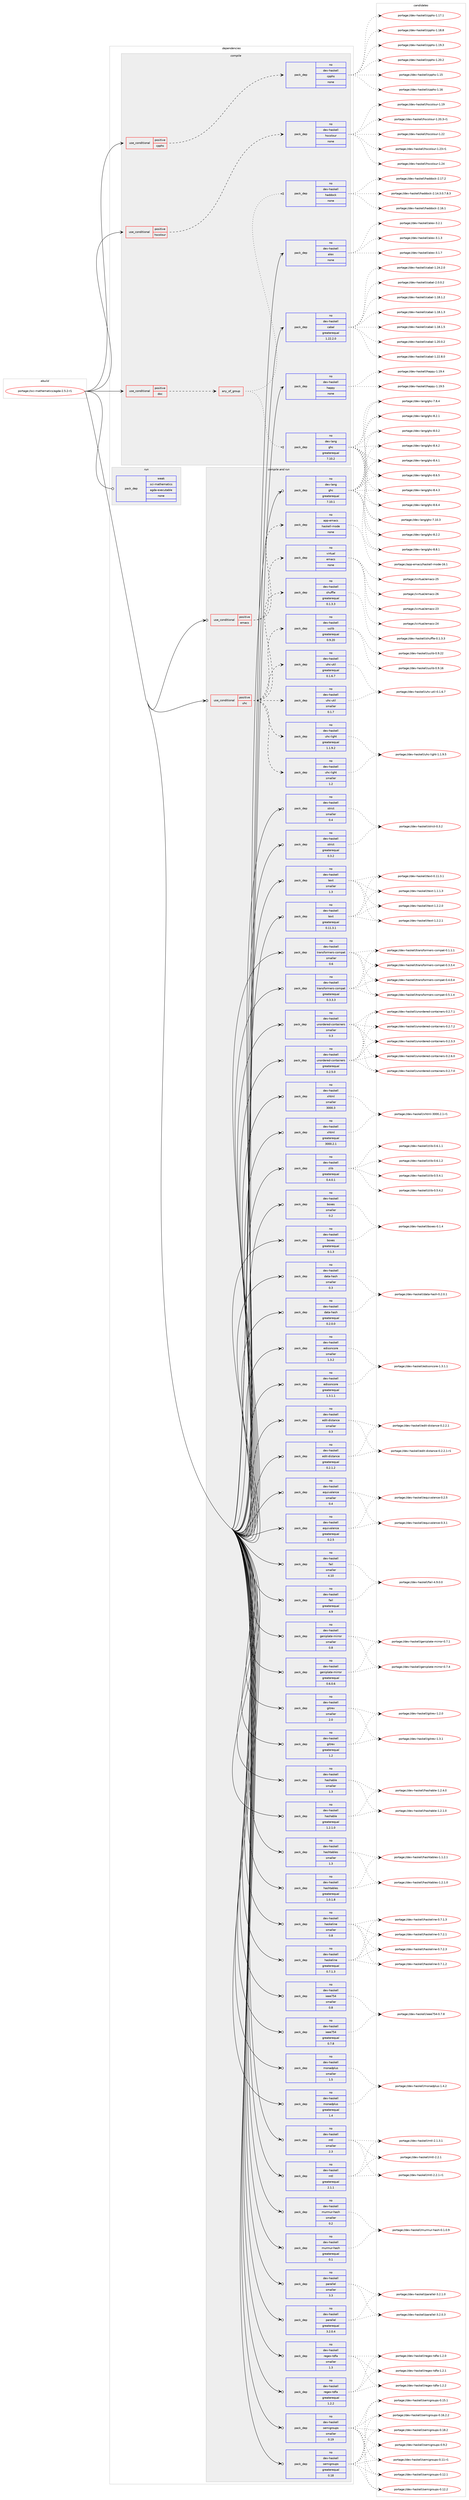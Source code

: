 digraph prolog {

# *************
# Graph options
# *************

newrank=true;
concentrate=true;
compound=true;
graph [rankdir=LR,fontname=Helvetica,fontsize=10,ranksep=1.5];#, ranksep=2.5, nodesep=0.2];
edge  [arrowhead=vee];
node  [fontname=Helvetica,fontsize=10];

# **********
# The ebuild
# **********

subgraph cluster_leftcol {
color=gray;
rank=same;
label=<<i>ebuild</i>>;
id [label="portage://sci-mathematics/agda-2.5.2-r1", color=red, width=4, href="../sci-mathematics/agda-2.5.2-r1.svg"];
}

# ****************
# The dependencies
# ****************

subgraph cluster_midcol {
color=gray;
label=<<i>dependencies</i>>;
subgraph cluster_compile {
fillcolor="#eeeeee";
style=filled;
label=<<i>compile</i>>;
subgraph cond97584 {
dependency394129 [label=<<TABLE BORDER="0" CELLBORDER="1" CELLSPACING="0" CELLPADDING="4"><TR><TD ROWSPAN="3" CELLPADDING="10">use_conditional</TD></TR><TR><TD>positive</TD></TR><TR><TD>cpphs</TD></TR></TABLE>>, shape=none, color=red];
subgraph pack289842 {
dependency394130 [label=<<TABLE BORDER="0" CELLBORDER="1" CELLSPACING="0" CELLPADDING="4" WIDTH="220"><TR><TD ROWSPAN="6" CELLPADDING="30">pack_dep</TD></TR><TR><TD WIDTH="110">no</TD></TR><TR><TD>dev-haskell</TD></TR><TR><TD>cpphs</TD></TR><TR><TD>none</TD></TR><TR><TD></TD></TR></TABLE>>, shape=none, color=blue];
}
dependency394129:e -> dependency394130:w [weight=20,style="dashed",arrowhead="vee"];
}
id:e -> dependency394129:w [weight=20,style="solid",arrowhead="vee"];
subgraph cond97585 {
dependency394131 [label=<<TABLE BORDER="0" CELLBORDER="1" CELLSPACING="0" CELLPADDING="4"><TR><TD ROWSPAN="3" CELLPADDING="10">use_conditional</TD></TR><TR><TD>positive</TD></TR><TR><TD>doc</TD></TR></TABLE>>, shape=none, color=red];
subgraph any6491 {
dependency394132 [label=<<TABLE BORDER="0" CELLBORDER="1" CELLSPACING="0" CELLPADDING="4"><TR><TD CELLPADDING="10">any_of_group</TD></TR></TABLE>>, shape=none, color=red];subgraph pack289843 {
dependency394133 [label=<<TABLE BORDER="0" CELLBORDER="1" CELLSPACING="0" CELLPADDING="4" WIDTH="220"><TR><TD ROWSPAN="6" CELLPADDING="30">pack_dep</TD></TR><TR><TD WIDTH="110">no</TD></TR><TR><TD>dev-haskell</TD></TR><TR><TD>haddock</TD></TR><TR><TD>none</TD></TR><TR><TD></TD></TR></TABLE>>, shape=none, color=blue];
}
dependency394132:e -> dependency394133:w [weight=20,style="dotted",arrowhead="oinv"];
subgraph pack289844 {
dependency394134 [label=<<TABLE BORDER="0" CELLBORDER="1" CELLSPACING="0" CELLPADDING="4" WIDTH="220"><TR><TD ROWSPAN="6" CELLPADDING="30">pack_dep</TD></TR><TR><TD WIDTH="110">no</TD></TR><TR><TD>dev-lang</TD></TR><TR><TD>ghc</TD></TR><TR><TD>greaterequal</TD></TR><TR><TD>7.10.2</TD></TR></TABLE>>, shape=none, color=blue];
}
dependency394132:e -> dependency394134:w [weight=20,style="dotted",arrowhead="oinv"];
}
dependency394131:e -> dependency394132:w [weight=20,style="dashed",arrowhead="vee"];
}
id:e -> dependency394131:w [weight=20,style="solid",arrowhead="vee"];
subgraph cond97586 {
dependency394135 [label=<<TABLE BORDER="0" CELLBORDER="1" CELLSPACING="0" CELLPADDING="4"><TR><TD ROWSPAN="3" CELLPADDING="10">use_conditional</TD></TR><TR><TD>positive</TD></TR><TR><TD>hscolour</TD></TR></TABLE>>, shape=none, color=red];
subgraph pack289845 {
dependency394136 [label=<<TABLE BORDER="0" CELLBORDER="1" CELLSPACING="0" CELLPADDING="4" WIDTH="220"><TR><TD ROWSPAN="6" CELLPADDING="30">pack_dep</TD></TR><TR><TD WIDTH="110">no</TD></TR><TR><TD>dev-haskell</TD></TR><TR><TD>hscolour</TD></TR><TR><TD>none</TD></TR><TR><TD></TD></TR></TABLE>>, shape=none, color=blue];
}
dependency394135:e -> dependency394136:w [weight=20,style="dashed",arrowhead="vee"];
}
id:e -> dependency394135:w [weight=20,style="solid",arrowhead="vee"];
subgraph pack289846 {
dependency394137 [label=<<TABLE BORDER="0" CELLBORDER="1" CELLSPACING="0" CELLPADDING="4" WIDTH="220"><TR><TD ROWSPAN="6" CELLPADDING="30">pack_dep</TD></TR><TR><TD WIDTH="110">no</TD></TR><TR><TD>dev-haskell</TD></TR><TR><TD>alex</TD></TR><TR><TD>none</TD></TR><TR><TD></TD></TR></TABLE>>, shape=none, color=blue];
}
id:e -> dependency394137:w [weight=20,style="solid",arrowhead="vee"];
subgraph pack289847 {
dependency394138 [label=<<TABLE BORDER="0" CELLBORDER="1" CELLSPACING="0" CELLPADDING="4" WIDTH="220"><TR><TD ROWSPAN="6" CELLPADDING="30">pack_dep</TD></TR><TR><TD WIDTH="110">no</TD></TR><TR><TD>dev-haskell</TD></TR><TR><TD>cabal</TD></TR><TR><TD>greaterequal</TD></TR><TR><TD>1.22.2.0</TD></TR></TABLE>>, shape=none, color=blue];
}
id:e -> dependency394138:w [weight=20,style="solid",arrowhead="vee"];
subgraph pack289848 {
dependency394139 [label=<<TABLE BORDER="0" CELLBORDER="1" CELLSPACING="0" CELLPADDING="4" WIDTH="220"><TR><TD ROWSPAN="6" CELLPADDING="30">pack_dep</TD></TR><TR><TD WIDTH="110">no</TD></TR><TR><TD>dev-haskell</TD></TR><TR><TD>happy</TD></TR><TR><TD>none</TD></TR><TR><TD></TD></TR></TABLE>>, shape=none, color=blue];
}
id:e -> dependency394139:w [weight=20,style="solid",arrowhead="vee"];
}
subgraph cluster_compileandrun {
fillcolor="#eeeeee";
style=filled;
label=<<i>compile and run</i>>;
subgraph cond97587 {
dependency394140 [label=<<TABLE BORDER="0" CELLBORDER="1" CELLSPACING="0" CELLPADDING="4"><TR><TD ROWSPAN="3" CELLPADDING="10">use_conditional</TD></TR><TR><TD>positive</TD></TR><TR><TD>emacs</TD></TR></TABLE>>, shape=none, color=red];
subgraph pack289849 {
dependency394141 [label=<<TABLE BORDER="0" CELLBORDER="1" CELLSPACING="0" CELLPADDING="4" WIDTH="220"><TR><TD ROWSPAN="6" CELLPADDING="30">pack_dep</TD></TR><TR><TD WIDTH="110">no</TD></TR><TR><TD>app-emacs</TD></TR><TR><TD>haskell-mode</TD></TR><TR><TD>none</TD></TR><TR><TD></TD></TR></TABLE>>, shape=none, color=blue];
}
dependency394140:e -> dependency394141:w [weight=20,style="dashed",arrowhead="vee"];
subgraph pack289850 {
dependency394142 [label=<<TABLE BORDER="0" CELLBORDER="1" CELLSPACING="0" CELLPADDING="4" WIDTH="220"><TR><TD ROWSPAN="6" CELLPADDING="30">pack_dep</TD></TR><TR><TD WIDTH="110">no</TD></TR><TR><TD>virtual</TD></TR><TR><TD>emacs</TD></TR><TR><TD>none</TD></TR><TR><TD></TD></TR></TABLE>>, shape=none, color=blue];
}
dependency394140:e -> dependency394142:w [weight=20,style="dashed",arrowhead="vee"];
}
id:e -> dependency394140:w [weight=20,style="solid",arrowhead="odotvee"];
subgraph cond97588 {
dependency394143 [label=<<TABLE BORDER="0" CELLBORDER="1" CELLSPACING="0" CELLPADDING="4"><TR><TD ROWSPAN="3" CELLPADDING="10">use_conditional</TD></TR><TR><TD>positive</TD></TR><TR><TD>uhc</TD></TR></TABLE>>, shape=none, color=red];
subgraph pack289851 {
dependency394144 [label=<<TABLE BORDER="0" CELLBORDER="1" CELLSPACING="0" CELLPADDING="4" WIDTH="220"><TR><TD ROWSPAN="6" CELLPADDING="30">pack_dep</TD></TR><TR><TD WIDTH="110">no</TD></TR><TR><TD>dev-haskell</TD></TR><TR><TD>shuffle</TD></TR><TR><TD>greaterequal</TD></TR><TR><TD>0.1.3.3</TD></TR></TABLE>>, shape=none, color=blue];
}
dependency394143:e -> dependency394144:w [weight=20,style="dashed",arrowhead="vee"];
subgraph pack289852 {
dependency394145 [label=<<TABLE BORDER="0" CELLBORDER="1" CELLSPACING="0" CELLPADDING="4" WIDTH="220"><TR><TD ROWSPAN="6" CELLPADDING="30">pack_dep</TD></TR><TR><TD WIDTH="110">no</TD></TR><TR><TD>dev-haskell</TD></TR><TR><TD>uhc-light</TD></TR><TR><TD>greaterequal</TD></TR><TR><TD>1.1.9.2</TD></TR></TABLE>>, shape=none, color=blue];
}
dependency394143:e -> dependency394145:w [weight=20,style="dashed",arrowhead="vee"];
subgraph pack289853 {
dependency394146 [label=<<TABLE BORDER="0" CELLBORDER="1" CELLSPACING="0" CELLPADDING="4" WIDTH="220"><TR><TD ROWSPAN="6" CELLPADDING="30">pack_dep</TD></TR><TR><TD WIDTH="110">no</TD></TR><TR><TD>dev-haskell</TD></TR><TR><TD>uhc-light</TD></TR><TR><TD>smaller</TD></TR><TR><TD>1.2</TD></TR></TABLE>>, shape=none, color=blue];
}
dependency394143:e -> dependency394146:w [weight=20,style="dashed",arrowhead="vee"];
subgraph pack289854 {
dependency394147 [label=<<TABLE BORDER="0" CELLBORDER="1" CELLSPACING="0" CELLPADDING="4" WIDTH="220"><TR><TD ROWSPAN="6" CELLPADDING="30">pack_dep</TD></TR><TR><TD WIDTH="110">no</TD></TR><TR><TD>dev-haskell</TD></TR><TR><TD>uhc-util</TD></TR><TR><TD>greaterequal</TD></TR><TR><TD>0.1.6.7</TD></TR></TABLE>>, shape=none, color=blue];
}
dependency394143:e -> dependency394147:w [weight=20,style="dashed",arrowhead="vee"];
subgraph pack289855 {
dependency394148 [label=<<TABLE BORDER="0" CELLBORDER="1" CELLSPACING="0" CELLPADDING="4" WIDTH="220"><TR><TD ROWSPAN="6" CELLPADDING="30">pack_dep</TD></TR><TR><TD WIDTH="110">no</TD></TR><TR><TD>dev-haskell</TD></TR><TR><TD>uhc-util</TD></TR><TR><TD>smaller</TD></TR><TR><TD>0.1.7</TD></TR></TABLE>>, shape=none, color=blue];
}
dependency394143:e -> dependency394148:w [weight=20,style="dashed",arrowhead="vee"];
subgraph pack289856 {
dependency394149 [label=<<TABLE BORDER="0" CELLBORDER="1" CELLSPACING="0" CELLPADDING="4" WIDTH="220"><TR><TD ROWSPAN="6" CELLPADDING="30">pack_dep</TD></TR><TR><TD WIDTH="110">no</TD></TR><TR><TD>dev-haskell</TD></TR><TR><TD>uulib</TD></TR><TR><TD>greaterequal</TD></TR><TR><TD>0.9.20</TD></TR></TABLE>>, shape=none, color=blue];
}
dependency394143:e -> dependency394149:w [weight=20,style="dashed",arrowhead="vee"];
}
id:e -> dependency394143:w [weight=20,style="solid",arrowhead="odotvee"];
subgraph pack289857 {
dependency394150 [label=<<TABLE BORDER="0" CELLBORDER="1" CELLSPACING="0" CELLPADDING="4" WIDTH="220"><TR><TD ROWSPAN="6" CELLPADDING="30">pack_dep</TD></TR><TR><TD WIDTH="110">no</TD></TR><TR><TD>dev-haskell</TD></TR><TR><TD>boxes</TD></TR><TR><TD>greaterequal</TD></TR><TR><TD>0.1.3</TD></TR></TABLE>>, shape=none, color=blue];
}
id:e -> dependency394150:w [weight=20,style="solid",arrowhead="odotvee"];
subgraph pack289858 {
dependency394151 [label=<<TABLE BORDER="0" CELLBORDER="1" CELLSPACING="0" CELLPADDING="4" WIDTH="220"><TR><TD ROWSPAN="6" CELLPADDING="30">pack_dep</TD></TR><TR><TD WIDTH="110">no</TD></TR><TR><TD>dev-haskell</TD></TR><TR><TD>boxes</TD></TR><TR><TD>smaller</TD></TR><TR><TD>0.2</TD></TR></TABLE>>, shape=none, color=blue];
}
id:e -> dependency394151:w [weight=20,style="solid",arrowhead="odotvee"];
subgraph pack289859 {
dependency394152 [label=<<TABLE BORDER="0" CELLBORDER="1" CELLSPACING="0" CELLPADDING="4" WIDTH="220"><TR><TD ROWSPAN="6" CELLPADDING="30">pack_dep</TD></TR><TR><TD WIDTH="110">no</TD></TR><TR><TD>dev-haskell</TD></TR><TR><TD>data-hash</TD></TR><TR><TD>greaterequal</TD></TR><TR><TD>0.2.0.0</TD></TR></TABLE>>, shape=none, color=blue];
}
id:e -> dependency394152:w [weight=20,style="solid",arrowhead="odotvee"];
subgraph pack289860 {
dependency394153 [label=<<TABLE BORDER="0" CELLBORDER="1" CELLSPACING="0" CELLPADDING="4" WIDTH="220"><TR><TD ROWSPAN="6" CELLPADDING="30">pack_dep</TD></TR><TR><TD WIDTH="110">no</TD></TR><TR><TD>dev-haskell</TD></TR><TR><TD>data-hash</TD></TR><TR><TD>smaller</TD></TR><TR><TD>0.3</TD></TR></TABLE>>, shape=none, color=blue];
}
id:e -> dependency394153:w [weight=20,style="solid",arrowhead="odotvee"];
subgraph pack289861 {
dependency394154 [label=<<TABLE BORDER="0" CELLBORDER="1" CELLSPACING="0" CELLPADDING="4" WIDTH="220"><TR><TD ROWSPAN="6" CELLPADDING="30">pack_dep</TD></TR><TR><TD WIDTH="110">no</TD></TR><TR><TD>dev-haskell</TD></TR><TR><TD>edisoncore</TD></TR><TR><TD>greaterequal</TD></TR><TR><TD>1.3.1.1</TD></TR></TABLE>>, shape=none, color=blue];
}
id:e -> dependency394154:w [weight=20,style="solid",arrowhead="odotvee"];
subgraph pack289862 {
dependency394155 [label=<<TABLE BORDER="0" CELLBORDER="1" CELLSPACING="0" CELLPADDING="4" WIDTH="220"><TR><TD ROWSPAN="6" CELLPADDING="30">pack_dep</TD></TR><TR><TD WIDTH="110">no</TD></TR><TR><TD>dev-haskell</TD></TR><TR><TD>edisoncore</TD></TR><TR><TD>smaller</TD></TR><TR><TD>1.3.2</TD></TR></TABLE>>, shape=none, color=blue];
}
id:e -> dependency394155:w [weight=20,style="solid",arrowhead="odotvee"];
subgraph pack289863 {
dependency394156 [label=<<TABLE BORDER="0" CELLBORDER="1" CELLSPACING="0" CELLPADDING="4" WIDTH="220"><TR><TD ROWSPAN="6" CELLPADDING="30">pack_dep</TD></TR><TR><TD WIDTH="110">no</TD></TR><TR><TD>dev-haskell</TD></TR><TR><TD>edit-distance</TD></TR><TR><TD>greaterequal</TD></TR><TR><TD>0.2.1.2</TD></TR></TABLE>>, shape=none, color=blue];
}
id:e -> dependency394156:w [weight=20,style="solid",arrowhead="odotvee"];
subgraph pack289864 {
dependency394157 [label=<<TABLE BORDER="0" CELLBORDER="1" CELLSPACING="0" CELLPADDING="4" WIDTH="220"><TR><TD ROWSPAN="6" CELLPADDING="30">pack_dep</TD></TR><TR><TD WIDTH="110">no</TD></TR><TR><TD>dev-haskell</TD></TR><TR><TD>edit-distance</TD></TR><TR><TD>smaller</TD></TR><TR><TD>0.3</TD></TR></TABLE>>, shape=none, color=blue];
}
id:e -> dependency394157:w [weight=20,style="solid",arrowhead="odotvee"];
subgraph pack289865 {
dependency394158 [label=<<TABLE BORDER="0" CELLBORDER="1" CELLSPACING="0" CELLPADDING="4" WIDTH="220"><TR><TD ROWSPAN="6" CELLPADDING="30">pack_dep</TD></TR><TR><TD WIDTH="110">no</TD></TR><TR><TD>dev-haskell</TD></TR><TR><TD>equivalence</TD></TR><TR><TD>greaterequal</TD></TR><TR><TD>0.2.5</TD></TR></TABLE>>, shape=none, color=blue];
}
id:e -> dependency394158:w [weight=20,style="solid",arrowhead="odotvee"];
subgraph pack289866 {
dependency394159 [label=<<TABLE BORDER="0" CELLBORDER="1" CELLSPACING="0" CELLPADDING="4" WIDTH="220"><TR><TD ROWSPAN="6" CELLPADDING="30">pack_dep</TD></TR><TR><TD WIDTH="110">no</TD></TR><TR><TD>dev-haskell</TD></TR><TR><TD>equivalence</TD></TR><TR><TD>smaller</TD></TR><TR><TD>0.4</TD></TR></TABLE>>, shape=none, color=blue];
}
id:e -> dependency394159:w [weight=20,style="solid",arrowhead="odotvee"];
subgraph pack289867 {
dependency394160 [label=<<TABLE BORDER="0" CELLBORDER="1" CELLSPACING="0" CELLPADDING="4" WIDTH="220"><TR><TD ROWSPAN="6" CELLPADDING="30">pack_dep</TD></TR><TR><TD WIDTH="110">no</TD></TR><TR><TD>dev-haskell</TD></TR><TR><TD>fail</TD></TR><TR><TD>greaterequal</TD></TR><TR><TD>4.9</TD></TR></TABLE>>, shape=none, color=blue];
}
id:e -> dependency394160:w [weight=20,style="solid",arrowhead="odotvee"];
subgraph pack289868 {
dependency394161 [label=<<TABLE BORDER="0" CELLBORDER="1" CELLSPACING="0" CELLPADDING="4" WIDTH="220"><TR><TD ROWSPAN="6" CELLPADDING="30">pack_dep</TD></TR><TR><TD WIDTH="110">no</TD></TR><TR><TD>dev-haskell</TD></TR><TR><TD>fail</TD></TR><TR><TD>smaller</TD></TR><TR><TD>4.10</TD></TR></TABLE>>, shape=none, color=blue];
}
id:e -> dependency394161:w [weight=20,style="solid",arrowhead="odotvee"];
subgraph pack289869 {
dependency394162 [label=<<TABLE BORDER="0" CELLBORDER="1" CELLSPACING="0" CELLPADDING="4" WIDTH="220"><TR><TD ROWSPAN="6" CELLPADDING="30">pack_dep</TD></TR><TR><TD WIDTH="110">no</TD></TR><TR><TD>dev-haskell</TD></TR><TR><TD>geniplate-mirror</TD></TR><TR><TD>greaterequal</TD></TR><TR><TD>0.6.0.6</TD></TR></TABLE>>, shape=none, color=blue];
}
id:e -> dependency394162:w [weight=20,style="solid",arrowhead="odotvee"];
subgraph pack289870 {
dependency394163 [label=<<TABLE BORDER="0" CELLBORDER="1" CELLSPACING="0" CELLPADDING="4" WIDTH="220"><TR><TD ROWSPAN="6" CELLPADDING="30">pack_dep</TD></TR><TR><TD WIDTH="110">no</TD></TR><TR><TD>dev-haskell</TD></TR><TR><TD>geniplate-mirror</TD></TR><TR><TD>smaller</TD></TR><TR><TD>0.8</TD></TR></TABLE>>, shape=none, color=blue];
}
id:e -> dependency394163:w [weight=20,style="solid",arrowhead="odotvee"];
subgraph pack289871 {
dependency394164 [label=<<TABLE BORDER="0" CELLBORDER="1" CELLSPACING="0" CELLPADDING="4" WIDTH="220"><TR><TD ROWSPAN="6" CELLPADDING="30">pack_dep</TD></TR><TR><TD WIDTH="110">no</TD></TR><TR><TD>dev-haskell</TD></TR><TR><TD>gitrev</TD></TR><TR><TD>greaterequal</TD></TR><TR><TD>1.2</TD></TR></TABLE>>, shape=none, color=blue];
}
id:e -> dependency394164:w [weight=20,style="solid",arrowhead="odotvee"];
subgraph pack289872 {
dependency394165 [label=<<TABLE BORDER="0" CELLBORDER="1" CELLSPACING="0" CELLPADDING="4" WIDTH="220"><TR><TD ROWSPAN="6" CELLPADDING="30">pack_dep</TD></TR><TR><TD WIDTH="110">no</TD></TR><TR><TD>dev-haskell</TD></TR><TR><TD>gitrev</TD></TR><TR><TD>smaller</TD></TR><TR><TD>2.0</TD></TR></TABLE>>, shape=none, color=blue];
}
id:e -> dependency394165:w [weight=20,style="solid",arrowhead="odotvee"];
subgraph pack289873 {
dependency394166 [label=<<TABLE BORDER="0" CELLBORDER="1" CELLSPACING="0" CELLPADDING="4" WIDTH="220"><TR><TD ROWSPAN="6" CELLPADDING="30">pack_dep</TD></TR><TR><TD WIDTH="110">no</TD></TR><TR><TD>dev-haskell</TD></TR><TR><TD>hashable</TD></TR><TR><TD>greaterequal</TD></TR><TR><TD>1.2.1.0</TD></TR></TABLE>>, shape=none, color=blue];
}
id:e -> dependency394166:w [weight=20,style="solid",arrowhead="odotvee"];
subgraph pack289874 {
dependency394167 [label=<<TABLE BORDER="0" CELLBORDER="1" CELLSPACING="0" CELLPADDING="4" WIDTH="220"><TR><TD ROWSPAN="6" CELLPADDING="30">pack_dep</TD></TR><TR><TD WIDTH="110">no</TD></TR><TR><TD>dev-haskell</TD></TR><TR><TD>hashable</TD></TR><TR><TD>smaller</TD></TR><TR><TD>1.3</TD></TR></TABLE>>, shape=none, color=blue];
}
id:e -> dependency394167:w [weight=20,style="solid",arrowhead="odotvee"];
subgraph pack289875 {
dependency394168 [label=<<TABLE BORDER="0" CELLBORDER="1" CELLSPACING="0" CELLPADDING="4" WIDTH="220"><TR><TD ROWSPAN="6" CELLPADDING="30">pack_dep</TD></TR><TR><TD WIDTH="110">no</TD></TR><TR><TD>dev-haskell</TD></TR><TR><TD>hashtables</TD></TR><TR><TD>greaterequal</TD></TR><TR><TD>1.0.1.8</TD></TR></TABLE>>, shape=none, color=blue];
}
id:e -> dependency394168:w [weight=20,style="solid",arrowhead="odotvee"];
subgraph pack289876 {
dependency394169 [label=<<TABLE BORDER="0" CELLBORDER="1" CELLSPACING="0" CELLPADDING="4" WIDTH="220"><TR><TD ROWSPAN="6" CELLPADDING="30">pack_dep</TD></TR><TR><TD WIDTH="110">no</TD></TR><TR><TD>dev-haskell</TD></TR><TR><TD>hashtables</TD></TR><TR><TD>smaller</TD></TR><TR><TD>1.3</TD></TR></TABLE>>, shape=none, color=blue];
}
id:e -> dependency394169:w [weight=20,style="solid",arrowhead="odotvee"];
subgraph pack289877 {
dependency394170 [label=<<TABLE BORDER="0" CELLBORDER="1" CELLSPACING="0" CELLPADDING="4" WIDTH="220"><TR><TD ROWSPAN="6" CELLPADDING="30">pack_dep</TD></TR><TR><TD WIDTH="110">no</TD></TR><TR><TD>dev-haskell</TD></TR><TR><TD>haskeline</TD></TR><TR><TD>greaterequal</TD></TR><TR><TD>0.7.1.3</TD></TR></TABLE>>, shape=none, color=blue];
}
id:e -> dependency394170:w [weight=20,style="solid",arrowhead="odotvee"];
subgraph pack289878 {
dependency394171 [label=<<TABLE BORDER="0" CELLBORDER="1" CELLSPACING="0" CELLPADDING="4" WIDTH="220"><TR><TD ROWSPAN="6" CELLPADDING="30">pack_dep</TD></TR><TR><TD WIDTH="110">no</TD></TR><TR><TD>dev-haskell</TD></TR><TR><TD>haskeline</TD></TR><TR><TD>smaller</TD></TR><TR><TD>0.8</TD></TR></TABLE>>, shape=none, color=blue];
}
id:e -> dependency394171:w [weight=20,style="solid",arrowhead="odotvee"];
subgraph pack289879 {
dependency394172 [label=<<TABLE BORDER="0" CELLBORDER="1" CELLSPACING="0" CELLPADDING="4" WIDTH="220"><TR><TD ROWSPAN="6" CELLPADDING="30">pack_dep</TD></TR><TR><TD WIDTH="110">no</TD></TR><TR><TD>dev-haskell</TD></TR><TR><TD>ieee754</TD></TR><TR><TD>greaterequal</TD></TR><TR><TD>0.7.8</TD></TR></TABLE>>, shape=none, color=blue];
}
id:e -> dependency394172:w [weight=20,style="solid",arrowhead="odotvee"];
subgraph pack289880 {
dependency394173 [label=<<TABLE BORDER="0" CELLBORDER="1" CELLSPACING="0" CELLPADDING="4" WIDTH="220"><TR><TD ROWSPAN="6" CELLPADDING="30">pack_dep</TD></TR><TR><TD WIDTH="110">no</TD></TR><TR><TD>dev-haskell</TD></TR><TR><TD>ieee754</TD></TR><TR><TD>smaller</TD></TR><TR><TD>0.8</TD></TR></TABLE>>, shape=none, color=blue];
}
id:e -> dependency394173:w [weight=20,style="solid",arrowhead="odotvee"];
subgraph pack289881 {
dependency394174 [label=<<TABLE BORDER="0" CELLBORDER="1" CELLSPACING="0" CELLPADDING="4" WIDTH="220"><TR><TD ROWSPAN="6" CELLPADDING="30">pack_dep</TD></TR><TR><TD WIDTH="110">no</TD></TR><TR><TD>dev-haskell</TD></TR><TR><TD>monadplus</TD></TR><TR><TD>greaterequal</TD></TR><TR><TD>1.4</TD></TR></TABLE>>, shape=none, color=blue];
}
id:e -> dependency394174:w [weight=20,style="solid",arrowhead="odotvee"];
subgraph pack289882 {
dependency394175 [label=<<TABLE BORDER="0" CELLBORDER="1" CELLSPACING="0" CELLPADDING="4" WIDTH="220"><TR><TD ROWSPAN="6" CELLPADDING="30">pack_dep</TD></TR><TR><TD WIDTH="110">no</TD></TR><TR><TD>dev-haskell</TD></TR><TR><TD>monadplus</TD></TR><TR><TD>smaller</TD></TR><TR><TD>1.5</TD></TR></TABLE>>, shape=none, color=blue];
}
id:e -> dependency394175:w [weight=20,style="solid",arrowhead="odotvee"];
subgraph pack289883 {
dependency394176 [label=<<TABLE BORDER="0" CELLBORDER="1" CELLSPACING="0" CELLPADDING="4" WIDTH="220"><TR><TD ROWSPAN="6" CELLPADDING="30">pack_dep</TD></TR><TR><TD WIDTH="110">no</TD></TR><TR><TD>dev-haskell</TD></TR><TR><TD>mtl</TD></TR><TR><TD>greaterequal</TD></TR><TR><TD>2.1.1</TD></TR></TABLE>>, shape=none, color=blue];
}
id:e -> dependency394176:w [weight=20,style="solid",arrowhead="odotvee"];
subgraph pack289884 {
dependency394177 [label=<<TABLE BORDER="0" CELLBORDER="1" CELLSPACING="0" CELLPADDING="4" WIDTH="220"><TR><TD ROWSPAN="6" CELLPADDING="30">pack_dep</TD></TR><TR><TD WIDTH="110">no</TD></TR><TR><TD>dev-haskell</TD></TR><TR><TD>mtl</TD></TR><TR><TD>smaller</TD></TR><TR><TD>2.3</TD></TR></TABLE>>, shape=none, color=blue];
}
id:e -> dependency394177:w [weight=20,style="solid",arrowhead="odotvee"];
subgraph pack289885 {
dependency394178 [label=<<TABLE BORDER="0" CELLBORDER="1" CELLSPACING="0" CELLPADDING="4" WIDTH="220"><TR><TD ROWSPAN="6" CELLPADDING="30">pack_dep</TD></TR><TR><TD WIDTH="110">no</TD></TR><TR><TD>dev-haskell</TD></TR><TR><TD>murmur-hash</TD></TR><TR><TD>greaterequal</TD></TR><TR><TD>0.1</TD></TR></TABLE>>, shape=none, color=blue];
}
id:e -> dependency394178:w [weight=20,style="solid",arrowhead="odotvee"];
subgraph pack289886 {
dependency394179 [label=<<TABLE BORDER="0" CELLBORDER="1" CELLSPACING="0" CELLPADDING="4" WIDTH="220"><TR><TD ROWSPAN="6" CELLPADDING="30">pack_dep</TD></TR><TR><TD WIDTH="110">no</TD></TR><TR><TD>dev-haskell</TD></TR><TR><TD>murmur-hash</TD></TR><TR><TD>smaller</TD></TR><TR><TD>0.2</TD></TR></TABLE>>, shape=none, color=blue];
}
id:e -> dependency394179:w [weight=20,style="solid",arrowhead="odotvee"];
subgraph pack289887 {
dependency394180 [label=<<TABLE BORDER="0" CELLBORDER="1" CELLSPACING="0" CELLPADDING="4" WIDTH="220"><TR><TD ROWSPAN="6" CELLPADDING="30">pack_dep</TD></TR><TR><TD WIDTH="110">no</TD></TR><TR><TD>dev-haskell</TD></TR><TR><TD>parallel</TD></TR><TR><TD>greaterequal</TD></TR><TR><TD>3.2.0.4</TD></TR></TABLE>>, shape=none, color=blue];
}
id:e -> dependency394180:w [weight=20,style="solid",arrowhead="odotvee"];
subgraph pack289888 {
dependency394181 [label=<<TABLE BORDER="0" CELLBORDER="1" CELLSPACING="0" CELLPADDING="4" WIDTH="220"><TR><TD ROWSPAN="6" CELLPADDING="30">pack_dep</TD></TR><TR><TD WIDTH="110">no</TD></TR><TR><TD>dev-haskell</TD></TR><TR><TD>parallel</TD></TR><TR><TD>smaller</TD></TR><TR><TD>3.3</TD></TR></TABLE>>, shape=none, color=blue];
}
id:e -> dependency394181:w [weight=20,style="solid",arrowhead="odotvee"];
subgraph pack289889 {
dependency394182 [label=<<TABLE BORDER="0" CELLBORDER="1" CELLSPACING="0" CELLPADDING="4" WIDTH="220"><TR><TD ROWSPAN="6" CELLPADDING="30">pack_dep</TD></TR><TR><TD WIDTH="110">no</TD></TR><TR><TD>dev-haskell</TD></TR><TR><TD>regex-tdfa</TD></TR><TR><TD>greaterequal</TD></TR><TR><TD>1.2.2</TD></TR></TABLE>>, shape=none, color=blue];
}
id:e -> dependency394182:w [weight=20,style="solid",arrowhead="odotvee"];
subgraph pack289890 {
dependency394183 [label=<<TABLE BORDER="0" CELLBORDER="1" CELLSPACING="0" CELLPADDING="4" WIDTH="220"><TR><TD ROWSPAN="6" CELLPADDING="30">pack_dep</TD></TR><TR><TD WIDTH="110">no</TD></TR><TR><TD>dev-haskell</TD></TR><TR><TD>regex-tdfa</TD></TR><TR><TD>smaller</TD></TR><TR><TD>1.3</TD></TR></TABLE>>, shape=none, color=blue];
}
id:e -> dependency394183:w [weight=20,style="solid",arrowhead="odotvee"];
subgraph pack289891 {
dependency394184 [label=<<TABLE BORDER="0" CELLBORDER="1" CELLSPACING="0" CELLPADDING="4" WIDTH="220"><TR><TD ROWSPAN="6" CELLPADDING="30">pack_dep</TD></TR><TR><TD WIDTH="110">no</TD></TR><TR><TD>dev-haskell</TD></TR><TR><TD>semigroups</TD></TR><TR><TD>greaterequal</TD></TR><TR><TD>0.18</TD></TR></TABLE>>, shape=none, color=blue];
}
id:e -> dependency394184:w [weight=20,style="solid",arrowhead="odotvee"];
subgraph pack289892 {
dependency394185 [label=<<TABLE BORDER="0" CELLBORDER="1" CELLSPACING="0" CELLPADDING="4" WIDTH="220"><TR><TD ROWSPAN="6" CELLPADDING="30">pack_dep</TD></TR><TR><TD WIDTH="110">no</TD></TR><TR><TD>dev-haskell</TD></TR><TR><TD>semigroups</TD></TR><TR><TD>smaller</TD></TR><TR><TD>0.19</TD></TR></TABLE>>, shape=none, color=blue];
}
id:e -> dependency394185:w [weight=20,style="solid",arrowhead="odotvee"];
subgraph pack289893 {
dependency394186 [label=<<TABLE BORDER="0" CELLBORDER="1" CELLSPACING="0" CELLPADDING="4" WIDTH="220"><TR><TD ROWSPAN="6" CELLPADDING="30">pack_dep</TD></TR><TR><TD WIDTH="110">no</TD></TR><TR><TD>dev-haskell</TD></TR><TR><TD>strict</TD></TR><TR><TD>greaterequal</TD></TR><TR><TD>0.3.2</TD></TR></TABLE>>, shape=none, color=blue];
}
id:e -> dependency394186:w [weight=20,style="solid",arrowhead="odotvee"];
subgraph pack289894 {
dependency394187 [label=<<TABLE BORDER="0" CELLBORDER="1" CELLSPACING="0" CELLPADDING="4" WIDTH="220"><TR><TD ROWSPAN="6" CELLPADDING="30">pack_dep</TD></TR><TR><TD WIDTH="110">no</TD></TR><TR><TD>dev-haskell</TD></TR><TR><TD>strict</TD></TR><TR><TD>smaller</TD></TR><TR><TD>0.4</TD></TR></TABLE>>, shape=none, color=blue];
}
id:e -> dependency394187:w [weight=20,style="solid",arrowhead="odotvee"];
subgraph pack289895 {
dependency394188 [label=<<TABLE BORDER="0" CELLBORDER="1" CELLSPACING="0" CELLPADDING="4" WIDTH="220"><TR><TD ROWSPAN="6" CELLPADDING="30">pack_dep</TD></TR><TR><TD WIDTH="110">no</TD></TR><TR><TD>dev-haskell</TD></TR><TR><TD>text</TD></TR><TR><TD>greaterequal</TD></TR><TR><TD>0.11.3.1</TD></TR></TABLE>>, shape=none, color=blue];
}
id:e -> dependency394188:w [weight=20,style="solid",arrowhead="odotvee"];
subgraph pack289896 {
dependency394189 [label=<<TABLE BORDER="0" CELLBORDER="1" CELLSPACING="0" CELLPADDING="4" WIDTH="220"><TR><TD ROWSPAN="6" CELLPADDING="30">pack_dep</TD></TR><TR><TD WIDTH="110">no</TD></TR><TR><TD>dev-haskell</TD></TR><TR><TD>text</TD></TR><TR><TD>smaller</TD></TR><TR><TD>1.3</TD></TR></TABLE>>, shape=none, color=blue];
}
id:e -> dependency394189:w [weight=20,style="solid",arrowhead="odotvee"];
subgraph pack289897 {
dependency394190 [label=<<TABLE BORDER="0" CELLBORDER="1" CELLSPACING="0" CELLPADDING="4" WIDTH="220"><TR><TD ROWSPAN="6" CELLPADDING="30">pack_dep</TD></TR><TR><TD WIDTH="110">no</TD></TR><TR><TD>dev-haskell</TD></TR><TR><TD>transformers-compat</TD></TR><TR><TD>greaterequal</TD></TR><TR><TD>0.3.3.3</TD></TR></TABLE>>, shape=none, color=blue];
}
id:e -> dependency394190:w [weight=20,style="solid",arrowhead="odotvee"];
subgraph pack289898 {
dependency394191 [label=<<TABLE BORDER="0" CELLBORDER="1" CELLSPACING="0" CELLPADDING="4" WIDTH="220"><TR><TD ROWSPAN="6" CELLPADDING="30">pack_dep</TD></TR><TR><TD WIDTH="110">no</TD></TR><TR><TD>dev-haskell</TD></TR><TR><TD>transformers-compat</TD></TR><TR><TD>smaller</TD></TR><TR><TD>0.6</TD></TR></TABLE>>, shape=none, color=blue];
}
id:e -> dependency394191:w [weight=20,style="solid",arrowhead="odotvee"];
subgraph pack289899 {
dependency394192 [label=<<TABLE BORDER="0" CELLBORDER="1" CELLSPACING="0" CELLPADDING="4" WIDTH="220"><TR><TD ROWSPAN="6" CELLPADDING="30">pack_dep</TD></TR><TR><TD WIDTH="110">no</TD></TR><TR><TD>dev-haskell</TD></TR><TR><TD>unordered-containers</TD></TR><TR><TD>greaterequal</TD></TR><TR><TD>0.2.5.0</TD></TR></TABLE>>, shape=none, color=blue];
}
id:e -> dependency394192:w [weight=20,style="solid",arrowhead="odotvee"];
subgraph pack289900 {
dependency394193 [label=<<TABLE BORDER="0" CELLBORDER="1" CELLSPACING="0" CELLPADDING="4" WIDTH="220"><TR><TD ROWSPAN="6" CELLPADDING="30">pack_dep</TD></TR><TR><TD WIDTH="110">no</TD></TR><TR><TD>dev-haskell</TD></TR><TR><TD>unordered-containers</TD></TR><TR><TD>smaller</TD></TR><TR><TD>0.3</TD></TR></TABLE>>, shape=none, color=blue];
}
id:e -> dependency394193:w [weight=20,style="solid",arrowhead="odotvee"];
subgraph pack289901 {
dependency394194 [label=<<TABLE BORDER="0" CELLBORDER="1" CELLSPACING="0" CELLPADDING="4" WIDTH="220"><TR><TD ROWSPAN="6" CELLPADDING="30">pack_dep</TD></TR><TR><TD WIDTH="110">no</TD></TR><TR><TD>dev-haskell</TD></TR><TR><TD>xhtml</TD></TR><TR><TD>greaterequal</TD></TR><TR><TD>3000.2.1</TD></TR></TABLE>>, shape=none, color=blue];
}
id:e -> dependency394194:w [weight=20,style="solid",arrowhead="odotvee"];
subgraph pack289902 {
dependency394195 [label=<<TABLE BORDER="0" CELLBORDER="1" CELLSPACING="0" CELLPADDING="4" WIDTH="220"><TR><TD ROWSPAN="6" CELLPADDING="30">pack_dep</TD></TR><TR><TD WIDTH="110">no</TD></TR><TR><TD>dev-haskell</TD></TR><TR><TD>xhtml</TD></TR><TR><TD>smaller</TD></TR><TR><TD>3000.3</TD></TR></TABLE>>, shape=none, color=blue];
}
id:e -> dependency394195:w [weight=20,style="solid",arrowhead="odotvee"];
subgraph pack289903 {
dependency394196 [label=<<TABLE BORDER="0" CELLBORDER="1" CELLSPACING="0" CELLPADDING="4" WIDTH="220"><TR><TD ROWSPAN="6" CELLPADDING="30">pack_dep</TD></TR><TR><TD WIDTH="110">no</TD></TR><TR><TD>dev-haskell</TD></TR><TR><TD>zlib</TD></TR><TR><TD>greaterequal</TD></TR><TR><TD>0.4.0.1</TD></TR></TABLE>>, shape=none, color=blue];
}
id:e -> dependency394196:w [weight=20,style="solid",arrowhead="odotvee"];
subgraph pack289904 {
dependency394197 [label=<<TABLE BORDER="0" CELLBORDER="1" CELLSPACING="0" CELLPADDING="4" WIDTH="220"><TR><TD ROWSPAN="6" CELLPADDING="30">pack_dep</TD></TR><TR><TD WIDTH="110">no</TD></TR><TR><TD>dev-lang</TD></TR><TR><TD>ghc</TD></TR><TR><TD>greaterequal</TD></TR><TR><TD>7.10.1</TD></TR></TABLE>>, shape=none, color=blue];
}
id:e -> dependency394197:w [weight=20,style="solid",arrowhead="odotvee"];
}
subgraph cluster_run {
fillcolor="#eeeeee";
style=filled;
label=<<i>run</i>>;
subgraph pack289905 {
dependency394198 [label=<<TABLE BORDER="0" CELLBORDER="1" CELLSPACING="0" CELLPADDING="4" WIDTH="220"><TR><TD ROWSPAN="6" CELLPADDING="30">pack_dep</TD></TR><TR><TD WIDTH="110">weak</TD></TR><TR><TD>sci-mathematics</TD></TR><TR><TD>agda-executable</TD></TR><TR><TD>none</TD></TR><TR><TD></TD></TR></TABLE>>, shape=none, color=blue];
}
id:e -> dependency394198:w [weight=20,style="solid",arrowhead="odot"];
}
}

# **************
# The candidates
# **************

subgraph cluster_choices {
rank=same;
color=gray;
label=<<i>candidates</i>>;

subgraph choice289842 {
color=black;
nodesep=1;
choiceportage100101118451049711510710110810847991121121041154549464953 [label="portage://dev-haskell/cpphs-1.15", color=red, width=4,href="../dev-haskell/cpphs-1.15.svg"];
choiceportage100101118451049711510710110810847991121121041154549464954 [label="portage://dev-haskell/cpphs-1.16", color=red, width=4,href="../dev-haskell/cpphs-1.16.svg"];
choiceportage1001011184510497115107101108108479911211210411545494649554649 [label="portage://dev-haskell/cpphs-1.17.1", color=red, width=4,href="../dev-haskell/cpphs-1.17.1.svg"];
choiceportage1001011184510497115107101108108479911211210411545494649564656 [label="portage://dev-haskell/cpphs-1.18.8", color=red, width=4,href="../dev-haskell/cpphs-1.18.8.svg"];
choiceportage1001011184510497115107101108108479911211210411545494649574651 [label="portage://dev-haskell/cpphs-1.19.3", color=red, width=4,href="../dev-haskell/cpphs-1.19.3.svg"];
choiceportage1001011184510497115107101108108479911211210411545494650484650 [label="portage://dev-haskell/cpphs-1.20.2", color=red, width=4,href="../dev-haskell/cpphs-1.20.2.svg"];
dependency394130:e -> choiceportage100101118451049711510710110810847991121121041154549464953:w [style=dotted,weight="100"];
dependency394130:e -> choiceportage100101118451049711510710110810847991121121041154549464954:w [style=dotted,weight="100"];
dependency394130:e -> choiceportage1001011184510497115107101108108479911211210411545494649554649:w [style=dotted,weight="100"];
dependency394130:e -> choiceportage1001011184510497115107101108108479911211210411545494649564656:w [style=dotted,weight="100"];
dependency394130:e -> choiceportage1001011184510497115107101108108479911211210411545494649574651:w [style=dotted,weight="100"];
dependency394130:e -> choiceportage1001011184510497115107101108108479911211210411545494650484650:w [style=dotted,weight="100"];
}
subgraph choice289843 {
color=black;
nodesep=1;
choiceportage1001011184510497115107101108108471049710010011199107455046495246514648465546564651 [label="portage://dev-haskell/haddock-2.14.3.0.7.8.3", color=red, width=4,href="../dev-haskell/haddock-2.14.3.0.7.8.3.svg"];
choiceportage100101118451049711510710110810847104971001001119910745504649544649 [label="portage://dev-haskell/haddock-2.16.1", color=red, width=4,href="../dev-haskell/haddock-2.16.1.svg"];
choiceportage100101118451049711510710110810847104971001001119910745504649554650 [label="portage://dev-haskell/haddock-2.17.2", color=red, width=4,href="../dev-haskell/haddock-2.17.2.svg"];
dependency394133:e -> choiceportage1001011184510497115107101108108471049710010011199107455046495246514648465546564651:w [style=dotted,weight="100"];
dependency394133:e -> choiceportage100101118451049711510710110810847104971001001119910745504649544649:w [style=dotted,weight="100"];
dependency394133:e -> choiceportage100101118451049711510710110810847104971001001119910745504649554650:w [style=dotted,weight="100"];
}
subgraph choice289844 {
color=black;
nodesep=1;
choiceportage1001011184510897110103471031049945554649484651 [label="portage://dev-lang/ghc-7.10.3", color=red, width=4,href="../dev-lang/ghc-7.10.3.svg"];
choiceportage10010111845108971101034710310499455546564652 [label="portage://dev-lang/ghc-7.8.4", color=red, width=4,href="../dev-lang/ghc-7.8.4.svg"];
choiceportage10010111845108971101034710310499455646484650 [label="portage://dev-lang/ghc-8.0.2", color=red, width=4,href="../dev-lang/ghc-8.0.2.svg"];
choiceportage10010111845108971101034710310499455646504649 [label="portage://dev-lang/ghc-8.2.1", color=red, width=4,href="../dev-lang/ghc-8.2.1.svg"];
choiceportage10010111845108971101034710310499455646504650 [label="portage://dev-lang/ghc-8.2.2", color=red, width=4,href="../dev-lang/ghc-8.2.2.svg"];
choiceportage10010111845108971101034710310499455646524649 [label="portage://dev-lang/ghc-8.4.1", color=red, width=4,href="../dev-lang/ghc-8.4.1.svg"];
choiceportage10010111845108971101034710310499455646524650 [label="portage://dev-lang/ghc-8.4.2", color=red, width=4,href="../dev-lang/ghc-8.4.2.svg"];
choiceportage10010111845108971101034710310499455646524651 [label="portage://dev-lang/ghc-8.4.3", color=red, width=4,href="../dev-lang/ghc-8.4.3.svg"];
choiceportage10010111845108971101034710310499455646544652 [label="portage://dev-lang/ghc-8.6.4", color=red, width=4,href="../dev-lang/ghc-8.6.4.svg"];
choiceportage10010111845108971101034710310499455646544653 [label="portage://dev-lang/ghc-8.6.5", color=red, width=4,href="../dev-lang/ghc-8.6.5.svg"];
choiceportage10010111845108971101034710310499455646564649 [label="portage://dev-lang/ghc-8.8.1", color=red, width=4,href="../dev-lang/ghc-8.8.1.svg"];
dependency394134:e -> choiceportage1001011184510897110103471031049945554649484651:w [style=dotted,weight="100"];
dependency394134:e -> choiceportage10010111845108971101034710310499455546564652:w [style=dotted,weight="100"];
dependency394134:e -> choiceportage10010111845108971101034710310499455646484650:w [style=dotted,weight="100"];
dependency394134:e -> choiceportage10010111845108971101034710310499455646504649:w [style=dotted,weight="100"];
dependency394134:e -> choiceportage10010111845108971101034710310499455646504650:w [style=dotted,weight="100"];
dependency394134:e -> choiceportage10010111845108971101034710310499455646524649:w [style=dotted,weight="100"];
dependency394134:e -> choiceportage10010111845108971101034710310499455646524650:w [style=dotted,weight="100"];
dependency394134:e -> choiceportage10010111845108971101034710310499455646524651:w [style=dotted,weight="100"];
dependency394134:e -> choiceportage10010111845108971101034710310499455646544652:w [style=dotted,weight="100"];
dependency394134:e -> choiceportage10010111845108971101034710310499455646544653:w [style=dotted,weight="100"];
dependency394134:e -> choiceportage10010111845108971101034710310499455646564649:w [style=dotted,weight="100"];
}
subgraph choice289845 {
color=black;
nodesep=1;
choiceportage100101118451049711510710110810847104115991111081111171144549464957 [label="portage://dev-haskell/hscolour-1.19", color=red, width=4,href="../dev-haskell/hscolour-1.19.svg"];
choiceportage10010111845104971151071011081084710411599111108111117114454946504846514511449 [label="portage://dev-haskell/hscolour-1.20.3-r1", color=red, width=4,href="../dev-haskell/hscolour-1.20.3-r1.svg"];
choiceportage100101118451049711510710110810847104115991111081111171144549465050 [label="portage://dev-haskell/hscolour-1.22", color=red, width=4,href="../dev-haskell/hscolour-1.22.svg"];
choiceportage1001011184510497115107101108108471041159911110811111711445494650514511449 [label="portage://dev-haskell/hscolour-1.23-r1", color=red, width=4,href="../dev-haskell/hscolour-1.23-r1.svg"];
choiceportage100101118451049711510710110810847104115991111081111171144549465052 [label="portage://dev-haskell/hscolour-1.24", color=red, width=4,href="../dev-haskell/hscolour-1.24.svg"];
dependency394136:e -> choiceportage100101118451049711510710110810847104115991111081111171144549464957:w [style=dotted,weight="100"];
dependency394136:e -> choiceportage10010111845104971151071011081084710411599111108111117114454946504846514511449:w [style=dotted,weight="100"];
dependency394136:e -> choiceportage100101118451049711510710110810847104115991111081111171144549465050:w [style=dotted,weight="100"];
dependency394136:e -> choiceportage1001011184510497115107101108108471041159911110811111711445494650514511449:w [style=dotted,weight="100"];
dependency394136:e -> choiceportage100101118451049711510710110810847104115991111081111171144549465052:w [style=dotted,weight="100"];
}
subgraph choice289846 {
color=black;
nodesep=1;
choiceportage10010111845104971151071011081084797108101120455146494651 [label="portage://dev-haskell/alex-3.1.3", color=red, width=4,href="../dev-haskell/alex-3.1.3.svg"];
choiceportage10010111845104971151071011081084797108101120455146494655 [label="portage://dev-haskell/alex-3.1.7", color=red, width=4,href="../dev-haskell/alex-3.1.7.svg"];
choiceportage10010111845104971151071011081084797108101120455146504649 [label="portage://dev-haskell/alex-3.2.1", color=red, width=4,href="../dev-haskell/alex-3.2.1.svg"];
dependency394137:e -> choiceportage10010111845104971151071011081084797108101120455146494651:w [style=dotted,weight="100"];
dependency394137:e -> choiceportage10010111845104971151071011081084797108101120455146494655:w [style=dotted,weight="100"];
dependency394137:e -> choiceportage10010111845104971151071011081084797108101120455146504649:w [style=dotted,weight="100"];
}
subgraph choice289847 {
color=black;
nodesep=1;
choiceportage10010111845104971151071011081084799979897108454946495646494650 [label="portage://dev-haskell/cabal-1.18.1.2", color=red, width=4,href="../dev-haskell/cabal-1.18.1.2.svg"];
choiceportage10010111845104971151071011081084799979897108454946495646494651 [label="portage://dev-haskell/cabal-1.18.1.3", color=red, width=4,href="../dev-haskell/cabal-1.18.1.3.svg"];
choiceportage10010111845104971151071011081084799979897108454946495646494653 [label="portage://dev-haskell/cabal-1.18.1.5", color=red, width=4,href="../dev-haskell/cabal-1.18.1.5.svg"];
choiceportage10010111845104971151071011081084799979897108454946504846484650 [label="portage://dev-haskell/cabal-1.20.0.2", color=red, width=4,href="../dev-haskell/cabal-1.20.0.2.svg"];
choiceportage10010111845104971151071011081084799979897108454946505046564648 [label="portage://dev-haskell/cabal-1.22.8.0", color=red, width=4,href="../dev-haskell/cabal-1.22.8.0.svg"];
choiceportage10010111845104971151071011081084799979897108454946505246504648 [label="portage://dev-haskell/cabal-1.24.2.0", color=red, width=4,href="../dev-haskell/cabal-1.24.2.0.svg"];
choiceportage100101118451049711510710110810847999798971084550464846484650 [label="portage://dev-haskell/cabal-2.0.0.2", color=red, width=4,href="../dev-haskell/cabal-2.0.0.2.svg"];
dependency394138:e -> choiceportage10010111845104971151071011081084799979897108454946495646494650:w [style=dotted,weight="100"];
dependency394138:e -> choiceportage10010111845104971151071011081084799979897108454946495646494651:w [style=dotted,weight="100"];
dependency394138:e -> choiceportage10010111845104971151071011081084799979897108454946495646494653:w [style=dotted,weight="100"];
dependency394138:e -> choiceportage10010111845104971151071011081084799979897108454946504846484650:w [style=dotted,weight="100"];
dependency394138:e -> choiceportage10010111845104971151071011081084799979897108454946505046564648:w [style=dotted,weight="100"];
dependency394138:e -> choiceportage10010111845104971151071011081084799979897108454946505246504648:w [style=dotted,weight="100"];
dependency394138:e -> choiceportage100101118451049711510710110810847999798971084550464846484650:w [style=dotted,weight="100"];
}
subgraph choice289848 {
color=black;
nodesep=1;
choiceportage1001011184510497115107101108108471049711211212145494649574652 [label="portage://dev-haskell/happy-1.19.4", color=red, width=4,href="../dev-haskell/happy-1.19.4.svg"];
choiceportage1001011184510497115107101108108471049711211212145494649574653 [label="portage://dev-haskell/happy-1.19.5", color=red, width=4,href="../dev-haskell/happy-1.19.5.svg"];
dependency394139:e -> choiceportage1001011184510497115107101108108471049711211212145494649574652:w [style=dotted,weight="100"];
dependency394139:e -> choiceportage1001011184510497115107101108108471049711211212145494649574653:w [style=dotted,weight="100"];
}
subgraph choice289849 {
color=black;
nodesep=1;
choiceportage971121124510110997991154710497115107101108108451091111001014549544649 [label="portage://app-emacs/haskell-mode-16.1", color=red, width=4,href="../app-emacs/haskell-mode-16.1.svg"];
dependency394141:e -> choiceportage971121124510110997991154710497115107101108108451091111001014549544649:w [style=dotted,weight="100"];
}
subgraph choice289850 {
color=black;
nodesep=1;
choiceportage11810511411611797108471011099799115455051 [label="portage://virtual/emacs-23", color=red, width=4,href="../virtual/emacs-23.svg"];
choiceportage11810511411611797108471011099799115455052 [label="portage://virtual/emacs-24", color=red, width=4,href="../virtual/emacs-24.svg"];
choiceportage11810511411611797108471011099799115455053 [label="portage://virtual/emacs-25", color=red, width=4,href="../virtual/emacs-25.svg"];
choiceportage11810511411611797108471011099799115455054 [label="portage://virtual/emacs-26", color=red, width=4,href="../virtual/emacs-26.svg"];
dependency394142:e -> choiceportage11810511411611797108471011099799115455051:w [style=dotted,weight="100"];
dependency394142:e -> choiceportage11810511411611797108471011099799115455052:w [style=dotted,weight="100"];
dependency394142:e -> choiceportage11810511411611797108471011099799115455053:w [style=dotted,weight="100"];
dependency394142:e -> choiceportage11810511411611797108471011099799115455054:w [style=dotted,weight="100"];
}
subgraph choice289851 {
color=black;
nodesep=1;
choiceportage1001011184510497115107101108108471151041171021021081014548464946514651 [label="portage://dev-haskell/shuffle-0.1.3.3", color=red, width=4,href="../dev-haskell/shuffle-0.1.3.3.svg"];
dependency394144:e -> choiceportage1001011184510497115107101108108471151041171021021081014548464946514651:w [style=dotted,weight="100"];
}
subgraph choice289852 {
color=black;
nodesep=1;
choiceportage10010111845104971151071011081084711710499451081051031041164549464946574653 [label="portage://dev-haskell/uhc-light-1.1.9.5", color=red, width=4,href="../dev-haskell/uhc-light-1.1.9.5.svg"];
dependency394145:e -> choiceportage10010111845104971151071011081084711710499451081051031041164549464946574653:w [style=dotted,weight="100"];
}
subgraph choice289853 {
color=black;
nodesep=1;
choiceportage10010111845104971151071011081084711710499451081051031041164549464946574653 [label="portage://dev-haskell/uhc-light-1.1.9.5", color=red, width=4,href="../dev-haskell/uhc-light-1.1.9.5.svg"];
dependency394146:e -> choiceportage10010111845104971151071011081084711710499451081051031041164549464946574653:w [style=dotted,weight="100"];
}
subgraph choice289854 {
color=black;
nodesep=1;
choiceportage10010111845104971151071011081084711710499451171161051084548464946544655 [label="portage://dev-haskell/uhc-util-0.1.6.7", color=red, width=4,href="../dev-haskell/uhc-util-0.1.6.7.svg"];
dependency394147:e -> choiceportage10010111845104971151071011081084711710499451171161051084548464946544655:w [style=dotted,weight="100"];
}
subgraph choice289855 {
color=black;
nodesep=1;
choiceportage10010111845104971151071011081084711710499451171161051084548464946544655 [label="portage://dev-haskell/uhc-util-0.1.6.7", color=red, width=4,href="../dev-haskell/uhc-util-0.1.6.7.svg"];
dependency394148:e -> choiceportage10010111845104971151071011081084711710499451171161051084548464946544655:w [style=dotted,weight="100"];
}
subgraph choice289856 {
color=black;
nodesep=1;
choiceportage1001011184510497115107101108108471171171081059845484657464954 [label="portage://dev-haskell/uulib-0.9.16", color=red, width=4,href="../dev-haskell/uulib-0.9.16.svg"];
choiceportage1001011184510497115107101108108471171171081059845484657465050 [label="portage://dev-haskell/uulib-0.9.22", color=red, width=4,href="../dev-haskell/uulib-0.9.22.svg"];
dependency394149:e -> choiceportage1001011184510497115107101108108471171171081059845484657464954:w [style=dotted,weight="100"];
dependency394149:e -> choiceportage1001011184510497115107101108108471171171081059845484657465050:w [style=dotted,weight="100"];
}
subgraph choice289857 {
color=black;
nodesep=1;
choiceportage10010111845104971151071011081084798111120101115454846494652 [label="portage://dev-haskell/boxes-0.1.4", color=red, width=4,href="../dev-haskell/boxes-0.1.4.svg"];
dependency394150:e -> choiceportage10010111845104971151071011081084798111120101115454846494652:w [style=dotted,weight="100"];
}
subgraph choice289858 {
color=black;
nodesep=1;
choiceportage10010111845104971151071011081084798111120101115454846494652 [label="portage://dev-haskell/boxes-0.1.4", color=red, width=4,href="../dev-haskell/boxes-0.1.4.svg"];
dependency394151:e -> choiceportage10010111845104971151071011081084798111120101115454846494652:w [style=dotted,weight="100"];
}
subgraph choice289859 {
color=black;
nodesep=1;
choiceportage100101118451049711510710110810847100971169745104971151044548465046484649 [label="portage://dev-haskell/data-hash-0.2.0.1", color=red, width=4,href="../dev-haskell/data-hash-0.2.0.1.svg"];
dependency394152:e -> choiceportage100101118451049711510710110810847100971169745104971151044548465046484649:w [style=dotted,weight="100"];
}
subgraph choice289860 {
color=black;
nodesep=1;
choiceportage100101118451049711510710110810847100971169745104971151044548465046484649 [label="portage://dev-haskell/data-hash-0.2.0.1", color=red, width=4,href="../dev-haskell/data-hash-0.2.0.1.svg"];
dependency394153:e -> choiceportage100101118451049711510710110810847100971169745104971151044548465046484649:w [style=dotted,weight="100"];
}
subgraph choice289861 {
color=black;
nodesep=1;
choiceportage100101118451049711510710110810847101100105115111110991111141014549465146494649 [label="portage://dev-haskell/edisoncore-1.3.1.1", color=red, width=4,href="../dev-haskell/edisoncore-1.3.1.1.svg"];
dependency394154:e -> choiceportage100101118451049711510710110810847101100105115111110991111141014549465146494649:w [style=dotted,weight="100"];
}
subgraph choice289862 {
color=black;
nodesep=1;
choiceportage100101118451049711510710110810847101100105115111110991111141014549465146494649 [label="portage://dev-haskell/edisoncore-1.3.1.1", color=red, width=4,href="../dev-haskell/edisoncore-1.3.1.1.svg"];
dependency394155:e -> choiceportage100101118451049711510710110810847101100105115111110991111141014549465146494649:w [style=dotted,weight="100"];
}
subgraph choice289863 {
color=black;
nodesep=1;
choiceportage1001011184510497115107101108108471011001051164510010511511697110991014548465046504649 [label="portage://dev-haskell/edit-distance-0.2.2.1", color=red, width=4,href="../dev-haskell/edit-distance-0.2.2.1.svg"];
choiceportage10010111845104971151071011081084710110010511645100105115116971109910145484650465046494511449 [label="portage://dev-haskell/edit-distance-0.2.2.1-r1", color=red, width=4,href="../dev-haskell/edit-distance-0.2.2.1-r1.svg"];
dependency394156:e -> choiceportage1001011184510497115107101108108471011001051164510010511511697110991014548465046504649:w [style=dotted,weight="100"];
dependency394156:e -> choiceportage10010111845104971151071011081084710110010511645100105115116971109910145484650465046494511449:w [style=dotted,weight="100"];
}
subgraph choice289864 {
color=black;
nodesep=1;
choiceportage1001011184510497115107101108108471011001051164510010511511697110991014548465046504649 [label="portage://dev-haskell/edit-distance-0.2.2.1", color=red, width=4,href="../dev-haskell/edit-distance-0.2.2.1.svg"];
choiceportage10010111845104971151071011081084710110010511645100105115116971109910145484650465046494511449 [label="portage://dev-haskell/edit-distance-0.2.2.1-r1", color=red, width=4,href="../dev-haskell/edit-distance-0.2.2.1-r1.svg"];
dependency394157:e -> choiceportage1001011184510497115107101108108471011001051164510010511511697110991014548465046504649:w [style=dotted,weight="100"];
dependency394157:e -> choiceportage10010111845104971151071011081084710110010511645100105115116971109910145484650465046494511449:w [style=dotted,weight="100"];
}
subgraph choice289865 {
color=black;
nodesep=1;
choiceportage1001011184510497115107101108108471011131171051189710810111099101454846504653 [label="portage://dev-haskell/equivalence-0.2.5", color=red, width=4,href="../dev-haskell/equivalence-0.2.5.svg"];
choiceportage1001011184510497115107101108108471011131171051189710810111099101454846514649 [label="portage://dev-haskell/equivalence-0.3.1", color=red, width=4,href="../dev-haskell/equivalence-0.3.1.svg"];
dependency394158:e -> choiceportage1001011184510497115107101108108471011131171051189710810111099101454846504653:w [style=dotted,weight="100"];
dependency394158:e -> choiceportage1001011184510497115107101108108471011131171051189710810111099101454846514649:w [style=dotted,weight="100"];
}
subgraph choice289866 {
color=black;
nodesep=1;
choiceportage1001011184510497115107101108108471011131171051189710810111099101454846504653 [label="portage://dev-haskell/equivalence-0.2.5", color=red, width=4,href="../dev-haskell/equivalence-0.2.5.svg"];
choiceportage1001011184510497115107101108108471011131171051189710810111099101454846514649 [label="portage://dev-haskell/equivalence-0.3.1", color=red, width=4,href="../dev-haskell/equivalence-0.3.1.svg"];
dependency394159:e -> choiceportage1001011184510497115107101108108471011131171051189710810111099101454846504653:w [style=dotted,weight="100"];
dependency394159:e -> choiceportage1001011184510497115107101108108471011131171051189710810111099101454846514649:w [style=dotted,weight="100"];
}
subgraph choice289867 {
color=black;
nodesep=1;
choiceportage100101118451049711510710110810847102971051084552465746484648 [label="portage://dev-haskell/fail-4.9.0.0", color=red, width=4,href="../dev-haskell/fail-4.9.0.0.svg"];
dependency394160:e -> choiceportage100101118451049711510710110810847102971051084552465746484648:w [style=dotted,weight="100"];
}
subgraph choice289868 {
color=black;
nodesep=1;
choiceportage100101118451049711510710110810847102971051084552465746484648 [label="portage://dev-haskell/fail-4.9.0.0", color=red, width=4,href="../dev-haskell/fail-4.9.0.0.svg"];
dependency394161:e -> choiceportage100101118451049711510710110810847102971051084552465746484648:w [style=dotted,weight="100"];
}
subgraph choice289869 {
color=black;
nodesep=1;
choiceportage1001011184510497115107101108108471031011101051121089711610145109105114114111114454846554649 [label="portage://dev-haskell/geniplate-mirror-0.7.1", color=red, width=4,href="../dev-haskell/geniplate-mirror-0.7.1.svg"];
choiceportage1001011184510497115107101108108471031011101051121089711610145109105114114111114454846554652 [label="portage://dev-haskell/geniplate-mirror-0.7.4", color=red, width=4,href="../dev-haskell/geniplate-mirror-0.7.4.svg"];
dependency394162:e -> choiceportage1001011184510497115107101108108471031011101051121089711610145109105114114111114454846554649:w [style=dotted,weight="100"];
dependency394162:e -> choiceportage1001011184510497115107101108108471031011101051121089711610145109105114114111114454846554652:w [style=dotted,weight="100"];
}
subgraph choice289870 {
color=black;
nodesep=1;
choiceportage1001011184510497115107101108108471031011101051121089711610145109105114114111114454846554649 [label="portage://dev-haskell/geniplate-mirror-0.7.1", color=red, width=4,href="../dev-haskell/geniplate-mirror-0.7.1.svg"];
choiceportage1001011184510497115107101108108471031011101051121089711610145109105114114111114454846554652 [label="portage://dev-haskell/geniplate-mirror-0.7.4", color=red, width=4,href="../dev-haskell/geniplate-mirror-0.7.4.svg"];
dependency394163:e -> choiceportage1001011184510497115107101108108471031011101051121089711610145109105114114111114454846554649:w [style=dotted,weight="100"];
dependency394163:e -> choiceportage1001011184510497115107101108108471031011101051121089711610145109105114114111114454846554652:w [style=dotted,weight="100"];
}
subgraph choice289871 {
color=black;
nodesep=1;
choiceportage100101118451049711510710110810847103105116114101118454946504648 [label="portage://dev-haskell/gitrev-1.2.0", color=red, width=4,href="../dev-haskell/gitrev-1.2.0.svg"];
choiceportage100101118451049711510710110810847103105116114101118454946514649 [label="portage://dev-haskell/gitrev-1.3.1", color=red, width=4,href="../dev-haskell/gitrev-1.3.1.svg"];
dependency394164:e -> choiceportage100101118451049711510710110810847103105116114101118454946504648:w [style=dotted,weight="100"];
dependency394164:e -> choiceportage100101118451049711510710110810847103105116114101118454946514649:w [style=dotted,weight="100"];
}
subgraph choice289872 {
color=black;
nodesep=1;
choiceportage100101118451049711510710110810847103105116114101118454946504648 [label="portage://dev-haskell/gitrev-1.2.0", color=red, width=4,href="../dev-haskell/gitrev-1.2.0.svg"];
choiceportage100101118451049711510710110810847103105116114101118454946514649 [label="portage://dev-haskell/gitrev-1.3.1", color=red, width=4,href="../dev-haskell/gitrev-1.3.1.svg"];
dependency394165:e -> choiceportage100101118451049711510710110810847103105116114101118454946504648:w [style=dotted,weight="100"];
dependency394165:e -> choiceportage100101118451049711510710110810847103105116114101118454946514649:w [style=dotted,weight="100"];
}
subgraph choice289873 {
color=black;
nodesep=1;
choiceportage1001011184510497115107101108108471049711510497981081014549465046494648 [label="portage://dev-haskell/hashable-1.2.1.0", color=red, width=4,href="../dev-haskell/hashable-1.2.1.0.svg"];
choiceportage1001011184510497115107101108108471049711510497981081014549465046524648 [label="portage://dev-haskell/hashable-1.2.4.0", color=red, width=4,href="../dev-haskell/hashable-1.2.4.0.svg"];
dependency394166:e -> choiceportage1001011184510497115107101108108471049711510497981081014549465046494648:w [style=dotted,weight="100"];
dependency394166:e -> choiceportage1001011184510497115107101108108471049711510497981081014549465046524648:w [style=dotted,weight="100"];
}
subgraph choice289874 {
color=black;
nodesep=1;
choiceportage1001011184510497115107101108108471049711510497981081014549465046494648 [label="portage://dev-haskell/hashable-1.2.1.0", color=red, width=4,href="../dev-haskell/hashable-1.2.1.0.svg"];
choiceportage1001011184510497115107101108108471049711510497981081014549465046524648 [label="portage://dev-haskell/hashable-1.2.4.0", color=red, width=4,href="../dev-haskell/hashable-1.2.4.0.svg"];
dependency394167:e -> choiceportage1001011184510497115107101108108471049711510497981081014549465046494648:w [style=dotted,weight="100"];
dependency394167:e -> choiceportage1001011184510497115107101108108471049711510497981081014549465046524648:w [style=dotted,weight="100"];
}
subgraph choice289875 {
color=black;
nodesep=1;
choiceportage1001011184510497115107101108108471049711510411697981081011154549464946504649 [label="portage://dev-haskell/hashtables-1.1.2.1", color=red, width=4,href="../dev-haskell/hashtables-1.1.2.1.svg"];
choiceportage1001011184510497115107101108108471049711510411697981081011154549465046494648 [label="portage://dev-haskell/hashtables-1.2.1.0", color=red, width=4,href="../dev-haskell/hashtables-1.2.1.0.svg"];
dependency394168:e -> choiceportage1001011184510497115107101108108471049711510411697981081011154549464946504649:w [style=dotted,weight="100"];
dependency394168:e -> choiceportage1001011184510497115107101108108471049711510411697981081011154549465046494648:w [style=dotted,weight="100"];
}
subgraph choice289876 {
color=black;
nodesep=1;
choiceportage1001011184510497115107101108108471049711510411697981081011154549464946504649 [label="portage://dev-haskell/hashtables-1.1.2.1", color=red, width=4,href="../dev-haskell/hashtables-1.1.2.1.svg"];
choiceportage1001011184510497115107101108108471049711510411697981081011154549465046494648 [label="portage://dev-haskell/hashtables-1.2.1.0", color=red, width=4,href="../dev-haskell/hashtables-1.2.1.0.svg"];
dependency394169:e -> choiceportage1001011184510497115107101108108471049711510411697981081011154549464946504649:w [style=dotted,weight="100"];
dependency394169:e -> choiceportage1001011184510497115107101108108471049711510411697981081011154549465046494648:w [style=dotted,weight="100"];
}
subgraph choice289877 {
color=black;
nodesep=1;
choiceportage100101118451049711510710110810847104971151071011081051101014548465546494650 [label="portage://dev-haskell/haskeline-0.7.1.2", color=red, width=4,href="../dev-haskell/haskeline-0.7.1.2.svg"];
choiceportage100101118451049711510710110810847104971151071011081051101014548465546494651 [label="portage://dev-haskell/haskeline-0.7.1.3", color=red, width=4,href="../dev-haskell/haskeline-0.7.1.3.svg"];
choiceportage100101118451049711510710110810847104971151071011081051101014548465546504649 [label="portage://dev-haskell/haskeline-0.7.2.1", color=red, width=4,href="../dev-haskell/haskeline-0.7.2.1.svg"];
choiceportage100101118451049711510710110810847104971151071011081051101014548465546504651 [label="portage://dev-haskell/haskeline-0.7.2.3", color=red, width=4,href="../dev-haskell/haskeline-0.7.2.3.svg"];
dependency394170:e -> choiceportage100101118451049711510710110810847104971151071011081051101014548465546494650:w [style=dotted,weight="100"];
dependency394170:e -> choiceportage100101118451049711510710110810847104971151071011081051101014548465546494651:w [style=dotted,weight="100"];
dependency394170:e -> choiceportage100101118451049711510710110810847104971151071011081051101014548465546504649:w [style=dotted,weight="100"];
dependency394170:e -> choiceportage100101118451049711510710110810847104971151071011081051101014548465546504651:w [style=dotted,weight="100"];
}
subgraph choice289878 {
color=black;
nodesep=1;
choiceportage100101118451049711510710110810847104971151071011081051101014548465546494650 [label="portage://dev-haskell/haskeline-0.7.1.2", color=red, width=4,href="../dev-haskell/haskeline-0.7.1.2.svg"];
choiceportage100101118451049711510710110810847104971151071011081051101014548465546494651 [label="portage://dev-haskell/haskeline-0.7.1.3", color=red, width=4,href="../dev-haskell/haskeline-0.7.1.3.svg"];
choiceportage100101118451049711510710110810847104971151071011081051101014548465546504649 [label="portage://dev-haskell/haskeline-0.7.2.1", color=red, width=4,href="../dev-haskell/haskeline-0.7.2.1.svg"];
choiceportage100101118451049711510710110810847104971151071011081051101014548465546504651 [label="portage://dev-haskell/haskeline-0.7.2.3", color=red, width=4,href="../dev-haskell/haskeline-0.7.2.3.svg"];
dependency394171:e -> choiceportage100101118451049711510710110810847104971151071011081051101014548465546494650:w [style=dotted,weight="100"];
dependency394171:e -> choiceportage100101118451049711510710110810847104971151071011081051101014548465546494651:w [style=dotted,weight="100"];
dependency394171:e -> choiceportage100101118451049711510710110810847104971151071011081051101014548465546504649:w [style=dotted,weight="100"];
dependency394171:e -> choiceportage100101118451049711510710110810847104971151071011081051101014548465546504651:w [style=dotted,weight="100"];
}
subgraph choice289879 {
color=black;
nodesep=1;
choiceportage100101118451049711510710110810847105101101101555352454846554656 [label="portage://dev-haskell/ieee754-0.7.8", color=red, width=4,href="../dev-haskell/ieee754-0.7.8.svg"];
dependency394172:e -> choiceportage100101118451049711510710110810847105101101101555352454846554656:w [style=dotted,weight="100"];
}
subgraph choice289880 {
color=black;
nodesep=1;
choiceportage100101118451049711510710110810847105101101101555352454846554656 [label="portage://dev-haskell/ieee754-0.7.8", color=red, width=4,href="../dev-haskell/ieee754-0.7.8.svg"];
dependency394173:e -> choiceportage100101118451049711510710110810847105101101101555352454846554656:w [style=dotted,weight="100"];
}
subgraph choice289881 {
color=black;
nodesep=1;
choiceportage10010111845104971151071011081084710911111097100112108117115454946524650 [label="portage://dev-haskell/monadplus-1.4.2", color=red, width=4,href="../dev-haskell/monadplus-1.4.2.svg"];
dependency394174:e -> choiceportage10010111845104971151071011081084710911111097100112108117115454946524650:w [style=dotted,weight="100"];
}
subgraph choice289882 {
color=black;
nodesep=1;
choiceportage10010111845104971151071011081084710911111097100112108117115454946524650 [label="portage://dev-haskell/monadplus-1.4.2", color=red, width=4,href="../dev-haskell/monadplus-1.4.2.svg"];
dependency394175:e -> choiceportage10010111845104971151071011081084710911111097100112108117115454946524650:w [style=dotted,weight="100"];
}
subgraph choice289883 {
color=black;
nodesep=1;
choiceportage1001011184510497115107101108108471091161084550464946514649 [label="portage://dev-haskell/mtl-2.1.3.1", color=red, width=4,href="../dev-haskell/mtl-2.1.3.1.svg"];
choiceportage100101118451049711510710110810847109116108455046504649 [label="portage://dev-haskell/mtl-2.2.1", color=red, width=4,href="../dev-haskell/mtl-2.2.1.svg"];
choiceportage1001011184510497115107101108108471091161084550465046494511449 [label="portage://dev-haskell/mtl-2.2.1-r1", color=red, width=4,href="../dev-haskell/mtl-2.2.1-r1.svg"];
dependency394176:e -> choiceportage1001011184510497115107101108108471091161084550464946514649:w [style=dotted,weight="100"];
dependency394176:e -> choiceportage100101118451049711510710110810847109116108455046504649:w [style=dotted,weight="100"];
dependency394176:e -> choiceportage1001011184510497115107101108108471091161084550465046494511449:w [style=dotted,weight="100"];
}
subgraph choice289884 {
color=black;
nodesep=1;
choiceportage1001011184510497115107101108108471091161084550464946514649 [label="portage://dev-haskell/mtl-2.1.3.1", color=red, width=4,href="../dev-haskell/mtl-2.1.3.1.svg"];
choiceportage100101118451049711510710110810847109116108455046504649 [label="portage://dev-haskell/mtl-2.2.1", color=red, width=4,href="../dev-haskell/mtl-2.2.1.svg"];
choiceportage1001011184510497115107101108108471091161084550465046494511449 [label="portage://dev-haskell/mtl-2.2.1-r1", color=red, width=4,href="../dev-haskell/mtl-2.2.1-r1.svg"];
dependency394177:e -> choiceportage1001011184510497115107101108108471091161084550464946514649:w [style=dotted,weight="100"];
dependency394177:e -> choiceportage100101118451049711510710110810847109116108455046504649:w [style=dotted,weight="100"];
dependency394177:e -> choiceportage1001011184510497115107101108108471091161084550465046494511449:w [style=dotted,weight="100"];
}
subgraph choice289885 {
color=black;
nodesep=1;
choiceportage10010111845104971151071011081084710911711410911711445104971151044548464946484657 [label="portage://dev-haskell/murmur-hash-0.1.0.9", color=red, width=4,href="../dev-haskell/murmur-hash-0.1.0.9.svg"];
dependency394178:e -> choiceportage10010111845104971151071011081084710911711410911711445104971151044548464946484657:w [style=dotted,weight="100"];
}
subgraph choice289886 {
color=black;
nodesep=1;
choiceportage10010111845104971151071011081084710911711410911711445104971151044548464946484657 [label="portage://dev-haskell/murmur-hash-0.1.0.9", color=red, width=4,href="../dev-haskell/murmur-hash-0.1.0.9.svg"];
dependency394179:e -> choiceportage10010111845104971151071011081084710911711410911711445104971151044548464946484657:w [style=dotted,weight="100"];
}
subgraph choice289887 {
color=black;
nodesep=1;
choiceportage10010111845104971151071011081084711297114971081081011084551465046484651 [label="portage://dev-haskell/parallel-3.2.0.3", color=red, width=4,href="../dev-haskell/parallel-3.2.0.3.svg"];
choiceportage10010111845104971151071011081084711297114971081081011084551465046494648 [label="portage://dev-haskell/parallel-3.2.1.0", color=red, width=4,href="../dev-haskell/parallel-3.2.1.0.svg"];
dependency394180:e -> choiceportage10010111845104971151071011081084711297114971081081011084551465046484651:w [style=dotted,weight="100"];
dependency394180:e -> choiceportage10010111845104971151071011081084711297114971081081011084551465046494648:w [style=dotted,weight="100"];
}
subgraph choice289888 {
color=black;
nodesep=1;
choiceportage10010111845104971151071011081084711297114971081081011084551465046484651 [label="portage://dev-haskell/parallel-3.2.0.3", color=red, width=4,href="../dev-haskell/parallel-3.2.0.3.svg"];
choiceportage10010111845104971151071011081084711297114971081081011084551465046494648 [label="portage://dev-haskell/parallel-3.2.1.0", color=red, width=4,href="../dev-haskell/parallel-3.2.1.0.svg"];
dependency394181:e -> choiceportage10010111845104971151071011081084711297114971081081011084551465046484651:w [style=dotted,weight="100"];
dependency394181:e -> choiceportage10010111845104971151071011081084711297114971081081011084551465046494648:w [style=dotted,weight="100"];
}
subgraph choice289889 {
color=black;
nodesep=1;
choiceportage1001011184510497115107101108108471141011031011204511610010297454946504648 [label="portage://dev-haskell/regex-tdfa-1.2.0", color=red, width=4,href="../dev-haskell/regex-tdfa-1.2.0.svg"];
choiceportage1001011184510497115107101108108471141011031011204511610010297454946504649 [label="portage://dev-haskell/regex-tdfa-1.2.1", color=red, width=4,href="../dev-haskell/regex-tdfa-1.2.1.svg"];
choiceportage1001011184510497115107101108108471141011031011204511610010297454946504650 [label="portage://dev-haskell/regex-tdfa-1.2.2", color=red, width=4,href="../dev-haskell/regex-tdfa-1.2.2.svg"];
dependency394182:e -> choiceportage1001011184510497115107101108108471141011031011204511610010297454946504648:w [style=dotted,weight="100"];
dependency394182:e -> choiceportage1001011184510497115107101108108471141011031011204511610010297454946504649:w [style=dotted,weight="100"];
dependency394182:e -> choiceportage1001011184510497115107101108108471141011031011204511610010297454946504650:w [style=dotted,weight="100"];
}
subgraph choice289890 {
color=black;
nodesep=1;
choiceportage1001011184510497115107101108108471141011031011204511610010297454946504648 [label="portage://dev-haskell/regex-tdfa-1.2.0", color=red, width=4,href="../dev-haskell/regex-tdfa-1.2.0.svg"];
choiceportage1001011184510497115107101108108471141011031011204511610010297454946504649 [label="portage://dev-haskell/regex-tdfa-1.2.1", color=red, width=4,href="../dev-haskell/regex-tdfa-1.2.1.svg"];
choiceportage1001011184510497115107101108108471141011031011204511610010297454946504650 [label="portage://dev-haskell/regex-tdfa-1.2.2", color=red, width=4,href="../dev-haskell/regex-tdfa-1.2.2.svg"];
dependency394183:e -> choiceportage1001011184510497115107101108108471141011031011204511610010297454946504648:w [style=dotted,weight="100"];
dependency394183:e -> choiceportage1001011184510497115107101108108471141011031011204511610010297454946504649:w [style=dotted,weight="100"];
dependency394183:e -> choiceportage1001011184510497115107101108108471141011031011204511610010297454946504650:w [style=dotted,weight="100"];
}
subgraph choice289891 {
color=black;
nodesep=1;
choiceportage10010111845104971151071011081084711510110910510311411111711211545484649494511449 [label="portage://dev-haskell/semigroups-0.11-r1", color=red, width=4,href="../dev-haskell/semigroups-0.11-r1.svg"];
choiceportage10010111845104971151071011081084711510110910510311411111711211545484649504649 [label="portage://dev-haskell/semigroups-0.12.1", color=red, width=4,href="../dev-haskell/semigroups-0.12.1.svg"];
choiceportage10010111845104971151071011081084711510110910510311411111711211545484649504650 [label="portage://dev-haskell/semigroups-0.12.2", color=red, width=4,href="../dev-haskell/semigroups-0.12.2.svg"];
choiceportage10010111845104971151071011081084711510110910510311411111711211545484649534649 [label="portage://dev-haskell/semigroups-0.15.1", color=red, width=4,href="../dev-haskell/semigroups-0.15.1.svg"];
choiceportage100101118451049711510710110810847115101109105103114111117112115454846495446504650 [label="portage://dev-haskell/semigroups-0.16.2.2", color=red, width=4,href="../dev-haskell/semigroups-0.16.2.2.svg"];
choiceportage10010111845104971151071011081084711510110910510311411111711211545484649564650 [label="portage://dev-haskell/semigroups-0.18.2", color=red, width=4,href="../dev-haskell/semigroups-0.18.2.svg"];
choiceportage100101118451049711510710110810847115101109105103114111117112115454846574650 [label="portage://dev-haskell/semigroups-0.9.2", color=red, width=4,href="../dev-haskell/semigroups-0.9.2.svg"];
dependency394184:e -> choiceportage10010111845104971151071011081084711510110910510311411111711211545484649494511449:w [style=dotted,weight="100"];
dependency394184:e -> choiceportage10010111845104971151071011081084711510110910510311411111711211545484649504649:w [style=dotted,weight="100"];
dependency394184:e -> choiceportage10010111845104971151071011081084711510110910510311411111711211545484649504650:w [style=dotted,weight="100"];
dependency394184:e -> choiceportage10010111845104971151071011081084711510110910510311411111711211545484649534649:w [style=dotted,weight="100"];
dependency394184:e -> choiceportage100101118451049711510710110810847115101109105103114111117112115454846495446504650:w [style=dotted,weight="100"];
dependency394184:e -> choiceportage10010111845104971151071011081084711510110910510311411111711211545484649564650:w [style=dotted,weight="100"];
dependency394184:e -> choiceportage100101118451049711510710110810847115101109105103114111117112115454846574650:w [style=dotted,weight="100"];
}
subgraph choice289892 {
color=black;
nodesep=1;
choiceportage10010111845104971151071011081084711510110910510311411111711211545484649494511449 [label="portage://dev-haskell/semigroups-0.11-r1", color=red, width=4,href="../dev-haskell/semigroups-0.11-r1.svg"];
choiceportage10010111845104971151071011081084711510110910510311411111711211545484649504649 [label="portage://dev-haskell/semigroups-0.12.1", color=red, width=4,href="../dev-haskell/semigroups-0.12.1.svg"];
choiceportage10010111845104971151071011081084711510110910510311411111711211545484649504650 [label="portage://dev-haskell/semigroups-0.12.2", color=red, width=4,href="../dev-haskell/semigroups-0.12.2.svg"];
choiceportage10010111845104971151071011081084711510110910510311411111711211545484649534649 [label="portage://dev-haskell/semigroups-0.15.1", color=red, width=4,href="../dev-haskell/semigroups-0.15.1.svg"];
choiceportage100101118451049711510710110810847115101109105103114111117112115454846495446504650 [label="portage://dev-haskell/semigroups-0.16.2.2", color=red, width=4,href="../dev-haskell/semigroups-0.16.2.2.svg"];
choiceportage10010111845104971151071011081084711510110910510311411111711211545484649564650 [label="portage://dev-haskell/semigroups-0.18.2", color=red, width=4,href="../dev-haskell/semigroups-0.18.2.svg"];
choiceportage100101118451049711510710110810847115101109105103114111117112115454846574650 [label="portage://dev-haskell/semigroups-0.9.2", color=red, width=4,href="../dev-haskell/semigroups-0.9.2.svg"];
dependency394185:e -> choiceportage10010111845104971151071011081084711510110910510311411111711211545484649494511449:w [style=dotted,weight="100"];
dependency394185:e -> choiceportage10010111845104971151071011081084711510110910510311411111711211545484649504649:w [style=dotted,weight="100"];
dependency394185:e -> choiceportage10010111845104971151071011081084711510110910510311411111711211545484649504650:w [style=dotted,weight="100"];
dependency394185:e -> choiceportage10010111845104971151071011081084711510110910510311411111711211545484649534649:w [style=dotted,weight="100"];
dependency394185:e -> choiceportage100101118451049711510710110810847115101109105103114111117112115454846495446504650:w [style=dotted,weight="100"];
dependency394185:e -> choiceportage10010111845104971151071011081084711510110910510311411111711211545484649564650:w [style=dotted,weight="100"];
dependency394185:e -> choiceportage100101118451049711510710110810847115101109105103114111117112115454846574650:w [style=dotted,weight="100"];
}
subgraph choice289893 {
color=black;
nodesep=1;
choiceportage10010111845104971151071011081084711511611410599116454846514650 [label="portage://dev-haskell/strict-0.3.2", color=red, width=4,href="../dev-haskell/strict-0.3.2.svg"];
dependency394186:e -> choiceportage10010111845104971151071011081084711511611410599116454846514650:w [style=dotted,weight="100"];
}
subgraph choice289894 {
color=black;
nodesep=1;
choiceportage10010111845104971151071011081084711511611410599116454846514650 [label="portage://dev-haskell/strict-0.3.2", color=red, width=4,href="../dev-haskell/strict-0.3.2.svg"];
dependency394187:e -> choiceportage10010111845104971151071011081084711511611410599116454846514650:w [style=dotted,weight="100"];
}
subgraph choice289895 {
color=black;
nodesep=1;
choiceportage100101118451049711510710110810847116101120116454846494946514649 [label="portage://dev-haskell/text-0.11.3.1", color=red, width=4,href="../dev-haskell/text-0.11.3.1.svg"];
choiceportage1001011184510497115107101108108471161011201164549464946494651 [label="portage://dev-haskell/text-1.1.1.3", color=red, width=4,href="../dev-haskell/text-1.1.1.3.svg"];
choiceportage1001011184510497115107101108108471161011201164549465046504648 [label="portage://dev-haskell/text-1.2.2.0", color=red, width=4,href="../dev-haskell/text-1.2.2.0.svg"];
choiceportage1001011184510497115107101108108471161011201164549465046504649 [label="portage://dev-haskell/text-1.2.2.1", color=red, width=4,href="../dev-haskell/text-1.2.2.1.svg"];
dependency394188:e -> choiceportage100101118451049711510710110810847116101120116454846494946514649:w [style=dotted,weight="100"];
dependency394188:e -> choiceportage1001011184510497115107101108108471161011201164549464946494651:w [style=dotted,weight="100"];
dependency394188:e -> choiceportage1001011184510497115107101108108471161011201164549465046504648:w [style=dotted,weight="100"];
dependency394188:e -> choiceportage1001011184510497115107101108108471161011201164549465046504649:w [style=dotted,weight="100"];
}
subgraph choice289896 {
color=black;
nodesep=1;
choiceportage100101118451049711510710110810847116101120116454846494946514649 [label="portage://dev-haskell/text-0.11.3.1", color=red, width=4,href="../dev-haskell/text-0.11.3.1.svg"];
choiceportage1001011184510497115107101108108471161011201164549464946494651 [label="portage://dev-haskell/text-1.1.1.3", color=red, width=4,href="../dev-haskell/text-1.1.1.3.svg"];
choiceportage1001011184510497115107101108108471161011201164549465046504648 [label="portage://dev-haskell/text-1.2.2.0", color=red, width=4,href="../dev-haskell/text-1.2.2.0.svg"];
choiceportage1001011184510497115107101108108471161011201164549465046504649 [label="portage://dev-haskell/text-1.2.2.1", color=red, width=4,href="../dev-haskell/text-1.2.2.1.svg"];
dependency394189:e -> choiceportage100101118451049711510710110810847116101120116454846494946514649:w [style=dotted,weight="100"];
dependency394189:e -> choiceportage1001011184510497115107101108108471161011201164549464946494651:w [style=dotted,weight="100"];
dependency394189:e -> choiceportage1001011184510497115107101108108471161011201164549465046504648:w [style=dotted,weight="100"];
dependency394189:e -> choiceportage1001011184510497115107101108108471161011201164549465046504649:w [style=dotted,weight="100"];
}
subgraph choice289897 {
color=black;
nodesep=1;
choiceportage100101118451049711510710110810847116114971101151021111141091011141154599111109112971164548464946494649 [label="portage://dev-haskell/transformers-compat-0.1.1.1", color=red, width=4,href="../dev-haskell/transformers-compat-0.1.1.1.svg"];
choiceportage100101118451049711510710110810847116114971101151021111141091011141154599111109112971164548465146514652 [label="portage://dev-haskell/transformers-compat-0.3.3.4", color=red, width=4,href="../dev-haskell/transformers-compat-0.3.3.4.svg"];
choiceportage100101118451049711510710110810847116114971101151021111141091011141154599111109112971164548465246484652 [label="portage://dev-haskell/transformers-compat-0.4.0.4", color=red, width=4,href="../dev-haskell/transformers-compat-0.4.0.4.svg"];
choiceportage100101118451049711510710110810847116114971101151021111141091011141154599111109112971164548465346494652 [label="portage://dev-haskell/transformers-compat-0.5.1.4", color=red, width=4,href="../dev-haskell/transformers-compat-0.5.1.4.svg"];
dependency394190:e -> choiceportage100101118451049711510710110810847116114971101151021111141091011141154599111109112971164548464946494649:w [style=dotted,weight="100"];
dependency394190:e -> choiceportage100101118451049711510710110810847116114971101151021111141091011141154599111109112971164548465146514652:w [style=dotted,weight="100"];
dependency394190:e -> choiceportage100101118451049711510710110810847116114971101151021111141091011141154599111109112971164548465246484652:w [style=dotted,weight="100"];
dependency394190:e -> choiceportage100101118451049711510710110810847116114971101151021111141091011141154599111109112971164548465346494652:w [style=dotted,weight="100"];
}
subgraph choice289898 {
color=black;
nodesep=1;
choiceportage100101118451049711510710110810847116114971101151021111141091011141154599111109112971164548464946494649 [label="portage://dev-haskell/transformers-compat-0.1.1.1", color=red, width=4,href="../dev-haskell/transformers-compat-0.1.1.1.svg"];
choiceportage100101118451049711510710110810847116114971101151021111141091011141154599111109112971164548465146514652 [label="portage://dev-haskell/transformers-compat-0.3.3.4", color=red, width=4,href="../dev-haskell/transformers-compat-0.3.3.4.svg"];
choiceportage100101118451049711510710110810847116114971101151021111141091011141154599111109112971164548465246484652 [label="portage://dev-haskell/transformers-compat-0.4.0.4", color=red, width=4,href="../dev-haskell/transformers-compat-0.4.0.4.svg"];
choiceportage100101118451049711510710110810847116114971101151021111141091011141154599111109112971164548465346494652 [label="portage://dev-haskell/transformers-compat-0.5.1.4", color=red, width=4,href="../dev-haskell/transformers-compat-0.5.1.4.svg"];
dependency394191:e -> choiceportage100101118451049711510710110810847116114971101151021111141091011141154599111109112971164548464946494649:w [style=dotted,weight="100"];
dependency394191:e -> choiceportage100101118451049711510710110810847116114971101151021111141091011141154599111109112971164548465146514652:w [style=dotted,weight="100"];
dependency394191:e -> choiceportage100101118451049711510710110810847116114971101151021111141091011141154599111109112971164548465246484652:w [style=dotted,weight="100"];
dependency394191:e -> choiceportage100101118451049711510710110810847116114971101151021111141091011141154599111109112971164548465346494652:w [style=dotted,weight="100"];
}
subgraph choice289899 {
color=black;
nodesep=1;
choiceportage1001011184510497115107101108108471171101111141001011141011004599111110116971051101011141154548465046514651 [label="portage://dev-haskell/unordered-containers-0.2.3.3", color=red, width=4,href="../dev-haskell/unordered-containers-0.2.3.3.svg"];
choiceportage1001011184510497115107101108108471171101111141001011141011004599111110116971051101011141154548465046544648 [label="portage://dev-haskell/unordered-containers-0.2.6.0", color=red, width=4,href="../dev-haskell/unordered-containers-0.2.6.0.svg"];
choiceportage1001011184510497115107101108108471171101111141001011141011004599111110116971051101011141154548465046554648 [label="portage://dev-haskell/unordered-containers-0.2.7.0", color=red, width=4,href="../dev-haskell/unordered-containers-0.2.7.0.svg"];
choiceportage1001011184510497115107101108108471171101111141001011141011004599111110116971051101011141154548465046554649 [label="portage://dev-haskell/unordered-containers-0.2.7.1", color=red, width=4,href="../dev-haskell/unordered-containers-0.2.7.1.svg"];
choiceportage1001011184510497115107101108108471171101111141001011141011004599111110116971051101011141154548465046554650 [label="portage://dev-haskell/unordered-containers-0.2.7.2", color=red, width=4,href="../dev-haskell/unordered-containers-0.2.7.2.svg"];
dependency394192:e -> choiceportage1001011184510497115107101108108471171101111141001011141011004599111110116971051101011141154548465046514651:w [style=dotted,weight="100"];
dependency394192:e -> choiceportage1001011184510497115107101108108471171101111141001011141011004599111110116971051101011141154548465046544648:w [style=dotted,weight="100"];
dependency394192:e -> choiceportage1001011184510497115107101108108471171101111141001011141011004599111110116971051101011141154548465046554648:w [style=dotted,weight="100"];
dependency394192:e -> choiceportage1001011184510497115107101108108471171101111141001011141011004599111110116971051101011141154548465046554649:w [style=dotted,weight="100"];
dependency394192:e -> choiceportage1001011184510497115107101108108471171101111141001011141011004599111110116971051101011141154548465046554650:w [style=dotted,weight="100"];
}
subgraph choice289900 {
color=black;
nodesep=1;
choiceportage1001011184510497115107101108108471171101111141001011141011004599111110116971051101011141154548465046514651 [label="portage://dev-haskell/unordered-containers-0.2.3.3", color=red, width=4,href="../dev-haskell/unordered-containers-0.2.3.3.svg"];
choiceportage1001011184510497115107101108108471171101111141001011141011004599111110116971051101011141154548465046544648 [label="portage://dev-haskell/unordered-containers-0.2.6.0", color=red, width=4,href="../dev-haskell/unordered-containers-0.2.6.0.svg"];
choiceportage1001011184510497115107101108108471171101111141001011141011004599111110116971051101011141154548465046554648 [label="portage://dev-haskell/unordered-containers-0.2.7.0", color=red, width=4,href="../dev-haskell/unordered-containers-0.2.7.0.svg"];
choiceportage1001011184510497115107101108108471171101111141001011141011004599111110116971051101011141154548465046554649 [label="portage://dev-haskell/unordered-containers-0.2.7.1", color=red, width=4,href="../dev-haskell/unordered-containers-0.2.7.1.svg"];
choiceportage1001011184510497115107101108108471171101111141001011141011004599111110116971051101011141154548465046554650 [label="portage://dev-haskell/unordered-containers-0.2.7.2", color=red, width=4,href="../dev-haskell/unordered-containers-0.2.7.2.svg"];
dependency394193:e -> choiceportage1001011184510497115107101108108471171101111141001011141011004599111110116971051101011141154548465046514651:w [style=dotted,weight="100"];
dependency394193:e -> choiceportage1001011184510497115107101108108471171101111141001011141011004599111110116971051101011141154548465046544648:w [style=dotted,weight="100"];
dependency394193:e -> choiceportage1001011184510497115107101108108471171101111141001011141011004599111110116971051101011141154548465046554648:w [style=dotted,weight="100"];
dependency394193:e -> choiceportage1001011184510497115107101108108471171101111141001011141011004599111110116971051101011141154548465046554649:w [style=dotted,weight="100"];
dependency394193:e -> choiceportage1001011184510497115107101108108471171101111141001011141011004599111110116971051101011141154548465046554650:w [style=dotted,weight="100"];
}
subgraph choice289901 {
color=black;
nodesep=1;
choiceportage1001011184510497115107101108108471201041161091084551484848465046494511449 [label="portage://dev-haskell/xhtml-3000.2.1-r1", color=red, width=4,href="../dev-haskell/xhtml-3000.2.1-r1.svg"];
dependency394194:e -> choiceportage1001011184510497115107101108108471201041161091084551484848465046494511449:w [style=dotted,weight="100"];
}
subgraph choice289902 {
color=black;
nodesep=1;
choiceportage1001011184510497115107101108108471201041161091084551484848465046494511449 [label="portage://dev-haskell/xhtml-3000.2.1-r1", color=red, width=4,href="../dev-haskell/xhtml-3000.2.1-r1.svg"];
dependency394195:e -> choiceportage1001011184510497115107101108108471201041161091084551484848465046494511449:w [style=dotted,weight="100"];
}
subgraph choice289903 {
color=black;
nodesep=1;
choiceportage100101118451049711510710110810847122108105984548465346524649 [label="portage://dev-haskell/zlib-0.5.4.1", color=red, width=4,href="../dev-haskell/zlib-0.5.4.1.svg"];
choiceportage100101118451049711510710110810847122108105984548465346524650 [label="portage://dev-haskell/zlib-0.5.4.2", color=red, width=4,href="../dev-haskell/zlib-0.5.4.2.svg"];
choiceportage100101118451049711510710110810847122108105984548465446494649 [label="portage://dev-haskell/zlib-0.6.1.1", color=red, width=4,href="../dev-haskell/zlib-0.6.1.1.svg"];
choiceportage100101118451049711510710110810847122108105984548465446494650 [label="portage://dev-haskell/zlib-0.6.1.2", color=red, width=4,href="../dev-haskell/zlib-0.6.1.2.svg"];
dependency394196:e -> choiceportage100101118451049711510710110810847122108105984548465346524649:w [style=dotted,weight="100"];
dependency394196:e -> choiceportage100101118451049711510710110810847122108105984548465346524650:w [style=dotted,weight="100"];
dependency394196:e -> choiceportage100101118451049711510710110810847122108105984548465446494649:w [style=dotted,weight="100"];
dependency394196:e -> choiceportage100101118451049711510710110810847122108105984548465446494650:w [style=dotted,weight="100"];
}
subgraph choice289904 {
color=black;
nodesep=1;
choiceportage1001011184510897110103471031049945554649484651 [label="portage://dev-lang/ghc-7.10.3", color=red, width=4,href="../dev-lang/ghc-7.10.3.svg"];
choiceportage10010111845108971101034710310499455546564652 [label="portage://dev-lang/ghc-7.8.4", color=red, width=4,href="../dev-lang/ghc-7.8.4.svg"];
choiceportage10010111845108971101034710310499455646484650 [label="portage://dev-lang/ghc-8.0.2", color=red, width=4,href="../dev-lang/ghc-8.0.2.svg"];
choiceportage10010111845108971101034710310499455646504649 [label="portage://dev-lang/ghc-8.2.1", color=red, width=4,href="../dev-lang/ghc-8.2.1.svg"];
choiceportage10010111845108971101034710310499455646504650 [label="portage://dev-lang/ghc-8.2.2", color=red, width=4,href="../dev-lang/ghc-8.2.2.svg"];
choiceportage10010111845108971101034710310499455646524649 [label="portage://dev-lang/ghc-8.4.1", color=red, width=4,href="../dev-lang/ghc-8.4.1.svg"];
choiceportage10010111845108971101034710310499455646524650 [label="portage://dev-lang/ghc-8.4.2", color=red, width=4,href="../dev-lang/ghc-8.4.2.svg"];
choiceportage10010111845108971101034710310499455646524651 [label="portage://dev-lang/ghc-8.4.3", color=red, width=4,href="../dev-lang/ghc-8.4.3.svg"];
choiceportage10010111845108971101034710310499455646544652 [label="portage://dev-lang/ghc-8.6.4", color=red, width=4,href="../dev-lang/ghc-8.6.4.svg"];
choiceportage10010111845108971101034710310499455646544653 [label="portage://dev-lang/ghc-8.6.5", color=red, width=4,href="../dev-lang/ghc-8.6.5.svg"];
choiceportage10010111845108971101034710310499455646564649 [label="portage://dev-lang/ghc-8.8.1", color=red, width=4,href="../dev-lang/ghc-8.8.1.svg"];
dependency394197:e -> choiceportage1001011184510897110103471031049945554649484651:w [style=dotted,weight="100"];
dependency394197:e -> choiceportage10010111845108971101034710310499455546564652:w [style=dotted,weight="100"];
dependency394197:e -> choiceportage10010111845108971101034710310499455646484650:w [style=dotted,weight="100"];
dependency394197:e -> choiceportage10010111845108971101034710310499455646504649:w [style=dotted,weight="100"];
dependency394197:e -> choiceportage10010111845108971101034710310499455646504650:w [style=dotted,weight="100"];
dependency394197:e -> choiceportage10010111845108971101034710310499455646524649:w [style=dotted,weight="100"];
dependency394197:e -> choiceportage10010111845108971101034710310499455646524650:w [style=dotted,weight="100"];
dependency394197:e -> choiceportage10010111845108971101034710310499455646524651:w [style=dotted,weight="100"];
dependency394197:e -> choiceportage10010111845108971101034710310499455646544652:w [style=dotted,weight="100"];
dependency394197:e -> choiceportage10010111845108971101034710310499455646544653:w [style=dotted,weight="100"];
dependency394197:e -> choiceportage10010111845108971101034710310499455646564649:w [style=dotted,weight="100"];
}
subgraph choice289905 {
color=black;
nodesep=1;
}
}

}
